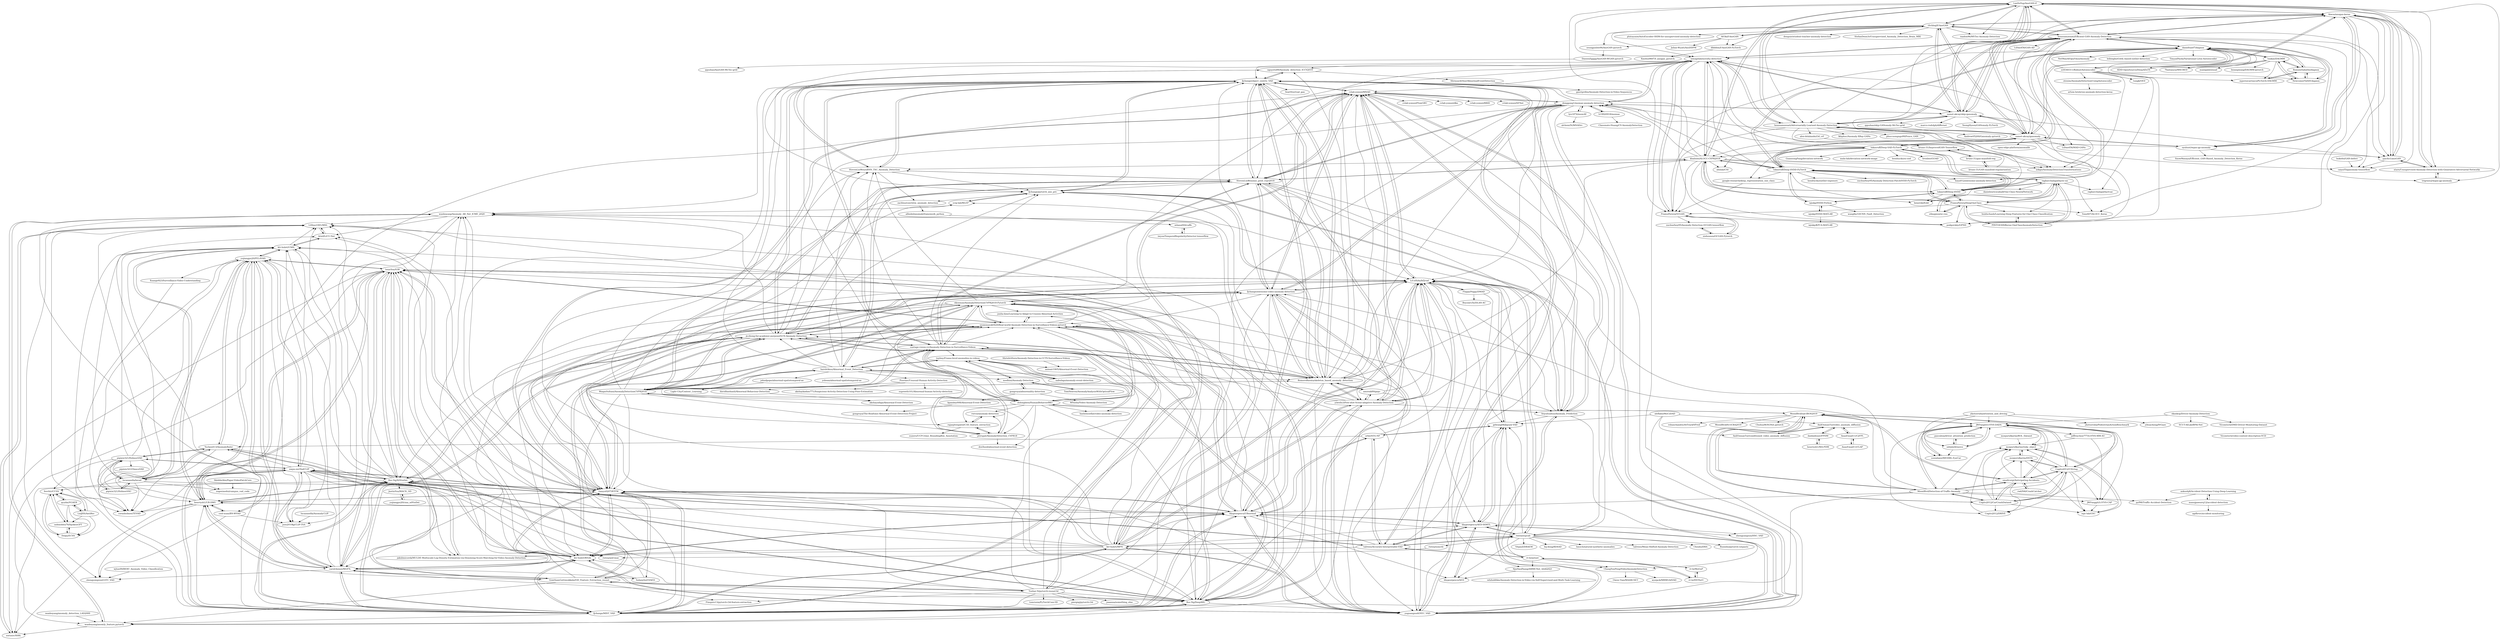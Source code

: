 digraph G {
"LeeDoYup/AnoGAN-tf" -> "tkwoo/anogan-keras"
"LeeDoYup/AnoGAN-tf" -> "tSchlegl/f-AnoGAN"
"LeeDoYup/AnoGAN-tf" -> "yjucho1/anoGAN"
"LeeDoYup/AnoGAN-tf" -> "houssamzenati/Efficient-GAN-Anomaly-Detection"
"LeeDoYup/AnoGAN-tf" -> "samet-akcay/skip-ganomaly"
"LeeDoYup/AnoGAN-tf" -> "samet-akcay/ganomaly"
"LeeDoYup/AnoGAN-tf" -> "houssamzenati/Adversarially-Learned-Anomaly-Detection"
"LeeDoYup/AnoGAN-tf" -> "xtarx/Unsupervised-Anomaly-Detection-with-Generative-Adversarial-Networks"
"LeeDoYup/AnoGAN-tf" -> "aimagelab/novelty-detection"
"LeeDoYup/AnoGAN-tf" -> "raadon96/MVTec-Anomaly-Detection" ["e"=1]
"LeeDoYup/AnoGAN-tf" -> "izikgo/AnomalyDetectionTransformations" ["e"=1]
"LeeDoYup/AnoGAN-tf" -> "PramuPerera/OCGAN"
"LeeDoYup/AnoGAN-tf" -> "khalooei/ALOCC-CVPR2018"
"LeeDoYup/AnoGAN-tf" -> "caiya55/ganomaly-tensorflow"
"LeeDoYup/AnoGAN-tf" -> "trigrass2/wgan-gp-anomaly"
"samet-akcay/ganomaly" -> "samet-akcay/skip-ganomaly"
"samet-akcay/ganomaly" -> "houssamzenati/Efficient-GAN-Anomaly-Detection"
"samet-akcay/ganomaly" -> "tSchlegl/f-AnoGAN"
"samet-akcay/ganomaly" -> "houssamzenati/Adversarially-Learned-Anomaly-Detection"
"samet-akcay/ganomaly" -> "LeeDoYup/AnoGAN-tf"
"samet-akcay/ganomaly" -> "lukasruff/Deep-SVDD-PyTorch"
"samet-akcay/ganomaly" -> "donggong1/memae-anomaly-detection"
"samet-akcay/ganomaly" -> "tkwoo/anogan-keras"
"samet-akcay/ganomaly" -> "oyxhust/wgan-gp-anomaly"
"samet-akcay/ganomaly" -> "khalooei/ALOCC-CVPR2018"
"samet-akcay/ganomaly" -> "lukasruff/Deep-SAD-PyTorch"
"samet-akcay/ganomaly" -> "LiDan456/MAD-GANs" ["e"=1]
"samet-akcay/ganomaly" -> "hoya012/awesome-anomaly-detection" ["e"=1]
"samet-akcay/ganomaly" -> "open-edge-platform/anomalib" ["e"=1]
"samet-akcay/ganomaly" -> "caiya55/ganomaly-tensorflow"
"lukasruff/Deep-SVDD-PyTorch" -> "lukasruff/Deep-SVDD"
"lukasruff/Deep-SVDD-PyTorch" -> "lukasruff/Deep-SAD-PyTorch"
"lukasruff/Deep-SVDD-PyTorch" -> "PramuPerera/DeepOneClass"
"lukasruff/Deep-SVDD-PyTorch" -> "liznerski/fcdd" ["e"=1]
"lukasruff/Deep-SVDD-PyTorch" -> "iqiukp/SVDD-Python"
"lukasruff/Deep-SVDD-PyTorch" -> "samet-akcay/ganomaly"
"lukasruff/Deep-SVDD-PyTorch" -> "danieltan07/dagmm"
"lukasruff/Deep-SVDD-PyTorch" -> "raghavchalapathy/oc-nn"
"lukasruff/Deep-SVDD-PyTorch" -> "khalooei/ALOCC-CVPR2018"
"lukasruff/Deep-SVDD-PyTorch" -> "donggong1/memae-anomaly-detection"
"lukasruff/Deep-SVDD-PyTorch" -> "hendrycks/outlier-exposure" ["e"=1]
"lukasruff/Deep-SVDD-PyTorch" -> "hoya012/awesome-anomaly-detection" ["e"=1]
"lukasruff/Deep-SVDD-PyTorch" -> "nuclearboy95/Anomaly-Detection-PatchSVDD-PyTorch" ["e"=1]
"lukasruff/Deep-SVDD-PyTorch" -> "aimagelab/novelty-detection"
"lukasruff/Deep-SVDD-PyTorch" -> "google-research/deep_representation_one_class"
"lukasruff/Deep-SAD-PyTorch" -> "lukasruff/Deep-SVDD-PyTorch"
"lukasruff/Deep-SAD-PyTorch" -> "lukasruff/Deep-SVDD"
"lukasruff/Deep-SAD-PyTorch" -> "GuansongPang/deviation-network" ["e"=1]
"lukasruff/Deep-SAD-PyTorch" -> "danieltan07/dagmm"
"lukasruff/Deep-SAD-PyTorch" -> "donggong1/memae-anomaly-detection"
"lukasruff/Deep-SAD-PyTorch" -> "aimagelab/novelty-detection"
"lukasruff/Deep-SAD-PyTorch" -> "mala-lab/deviation-network-image" ["e"=1]
"lukasruff/Deep-SAD-PyTorch" -> "samet-akcay/ganomaly"
"lukasruff/Deep-SAD-PyTorch" -> "liznerski/fcdd" ["e"=1]
"lukasruff/Deep-SAD-PyTorch" -> "izikgo/AnomalyDetectionTransformations" ["e"=1]
"lukasruff/Deep-SAD-PyTorch" -> "khalooei/ALOCC-CVPR2018"
"lukasruff/Deep-SAD-PyTorch" -> "hendrycks/ss-ood" ["e"=1]
"lukasruff/Deep-SAD-PyTorch" -> "google-research/deep_representation_one_class"
"lukasruff/Deep-SAD-PyTorch" -> "alinlab/CSI" ["e"=1]
"lukasruff/Deep-SAD-PyTorch" -> "lironber/GOAD" ["e"=1]
"donggong1/memae-anomaly-detection" -> "cvlab-yonsei/MNAD"
"donggong1/memae-anomaly-detection" -> "lyn1874/memAE"
"donggong1/memae-anomaly-detection" -> "StevenLiuWen/ano_pred_cvpr2018"
"donggong1/memae-anomaly-detection" -> "h19920918/memae"
"donggong1/memae-anomaly-detection" -> "fjchange/awesome-video-anomaly-detection"
"donggong1/memae-anomaly-detection" -> "fjchange/object_centric_VAD"
"donggong1/memae-anomaly-detection" -> "aimagelab/novelty-detection"
"donggong1/memae-anomaly-detection" -> "LiUzHiAn/hf2vad"
"donggong1/memae-anomaly-detection" -> "ristea/sspcab"
"donggong1/memae-anomaly-detection" -> "yuguangnudt/VEC_VAD"
"donggong1/memae-anomaly-detection" -> "RomeroBarata/skeleton_based_anomaly_detection"
"donggong1/memae-anomaly-detection" -> "jx-zhong-for-academic-purpose/GCN-Anomaly-Detection"
"donggong1/memae-anomaly-detection" -> "yiweilu3/Few-shot-Scene-adaptive-Anomaly-Detection"
"donggong1/memae-anomaly-detection" -> "samet-akcay/skip-ganomaly"
"donggong1/memae-anomaly-detection" -> "ktr-hubrt/MPN"
"houssamzenati/Efficient-GAN-Anomaly-Detection" -> "houssamzenati/Adversarially-Learned-Anomaly-Detection"
"houssamzenati/Efficient-GAN-Anomaly-Detection" -> "samet-akcay/ganomaly"
"houssamzenati/Efficient-GAN-Anomaly-Detection" -> "tSchlegl/f-AnoGAN"
"houssamzenati/Efficient-GAN-Anomaly-Detection" -> "LeeDoYup/AnoGAN-tf"
"houssamzenati/Efficient-GAN-Anomaly-Detection" -> "LiDan456/MAD-GANs" ["e"=1]
"houssamzenati/Efficient-GAN-Anomaly-Detection" -> "tkwoo/anogan-keras"
"houssamzenati/Efficient-GAN-Anomaly-Detection" -> "oyxhust/wgan-gp-anomaly"
"houssamzenati/Efficient-GAN-Anomaly-Detection" -> "aimagelab/novelty-detection"
"houssamzenati/Efficient-GAN-Anomaly-Detection" -> "LiDan456/GAN-AD" ["e"=1]
"houssamzenati/Efficient-GAN-Anomaly-Detection" -> "yjucho1/anoGAN"
"houssamzenati/Efficient-GAN-Anomaly-Detection" -> "samet-akcay/skip-ganomaly"
"houssamzenati/Efficient-GAN-Anomaly-Detection" -> "danieltan07/dagmm"
"houssamzenati/Efficient-GAN-Anomaly-Detection" -> "PramuPerera/OCGAN"
"houssamzenati/Efficient-GAN-Anomaly-Detection" -> "podgorskiy/GPND" ["e"=1]
"houssamzenati/Efficient-GAN-Anomaly-Detection" -> "izikgo/AnomalyDetectionTransformations" ["e"=1]
"Tushar-N/pytorch-resnet3d" -> "GowthamGottimukkala/I3D_Feature_Extraction_resnet"
"Tushar-N/pytorch-resnet3d" -> "tianyu0207/RTFM"
"Tushar-N/pytorch-resnet3d" -> "seominseok0429/Real-world-Anomaly-Detection-in-Surveillance-Videos-pytorch"
"Tushar-N/pytorch-resnet3d" -> "tomrunia/PyTorchConv3D" ["e"=1]
"Tushar-N/pytorch-resnet3d" -> "Roc-Ng/XDVioDet"
"Tushar-N/pytorch-resnet3d" -> "louisYen/S3R"
"Tushar-N/pytorch-resnet3d" -> "fjchange/MIST_VAD"
"Tushar-N/pytorch-resnet3d" -> "piergiaj/pytorch-i3d" ["e"=1]
"Tushar-N/pytorch-resnet3d" -> "Finspire13/pytorch-i3d-feature-extraction" ["e"=1]
"Tushar-N/pytorch-resnet3d" -> "jx-zhong-for-academic-purpose/GCN-Anomaly-Detection"
"Tushar-N/pytorch-resnet3d" -> "lilygeorgescu/UBnormal"
"Tushar-N/pytorch-resnet3d" -> "Roc-Ng/DeepMIL"
"Tushar-N/pytorch-resnet3d" -> "fjchange/awesome-video-anomaly-detection"
"Tushar-N/pytorch-resnet3d" -> "joaanna/something_else" ["e"=1]
"Tushar-N/pytorch-resnet3d" -> "ktr-hubrt/WSAL"
"WaqasSultani/AnomalyDetectionCVPR2018" -> "vantage-vision-vv/Anomaly-Detection-in-Surveillance-Videos"
"WaqasSultani/AnomalyDetectionCVPR2018" -> "ekosman/AnomalyDetectionCVPR2018-Pytorch"
"WaqasSultani/AnomalyDetectionCVPR2018" -> "StevenLiuWen/ano_pred_cvpr2018"
"WaqasSultani/AnomalyDetectionCVPR2018" -> "jx-zhong-for-academic-purpose/GCN-Anomaly-Detection"
"WaqasSultani/AnomalyDetectionCVPR2018" -> "fjchange/awesome-video-anomaly-detection"
"WaqasSultani/AnomalyDetectionCVPR2018" -> "seominseok0429/Real-world-Anomaly-Detection-in-Surveillance-Videos-pytorch"
"WaqasSultani/AnomalyDetectionCVPR2018" -> "fjchange/object_centric_VAD"
"WaqasSultani/AnomalyDetectionCVPR2018" -> "RomeroBarata/skeleton_based_anomaly_detection"
"WaqasSultani/AnomalyDetectionCVPR2018" -> "tianyu0207/RTFM"
"WaqasSultani/AnomalyDetectionCVPR2018" -> "harshtikuu/Abnormal_Event_Detection"
"WaqasSultani/AnomalyDetectionCVPR2018" -> "Roc-Ng/DeepMIL"
"WaqasSultani/AnomalyDetectionCVPR2018" -> "ptirupat/AnomalyDetection_CVPR18"
"WaqasSultani/AnomalyDetectionCVPR2018" -> "fjchange/MIST_VAD"
"WaqasSultani/AnomalyDetectionCVPR2018" -> "StevenLiuWen/sRNN_TSC_Anomaly_Detection"
"WaqasSultani/AnomalyDetectionCVPR2018" -> "dolongbien/HumanBehaviorBKU"
"dolongbien/HumanBehaviorBKU" -> "vantage-vision-vv/Anomaly-Detection-in-Surveillance-Videos"
"dolongbien/HumanBehaviorBKU" -> "ptirupat/AnomalyDetection_CVPR18"
"dolongbien/HumanBehaviorBKU" -> "ekosman/AnomalyDetectionCVPR2018-Pytorch"
"dolongbien/HumanBehaviorBKU" -> "seominseok0429/Real-world-Anomaly-Detection-in-Surveillance-Videos-pytorch"
"dolongbien/HumanBehaviorBKU" -> "rajanjitenpatel/C3D_feature_extraction"
"dolongbien/HumanBehaviorBKU" -> "Roc-Ng/DeepMIL"
"dolongbien/HumanBehaviorBKU" -> "hashemsellat/video-anomaly-detection"
"dolongbien/HumanBehaviorBKU" -> "MoonBlvd/tad-IROS2019"
"dolongbien/HumanBehaviorBKU" -> "WaqasSultani/AnomalyDetectionCVPR2018"
"dolongbien/HumanBehaviorBKU" -> "rutviz/anomaly-detection"
"dolongbien/HumanBehaviorBKU" -> "dexXxed/abnormal-event-detection"
"dolongbien/HumanBehaviorBKU" -> "fjchange/object_centric_VAD"
"dolongbien/HumanBehaviorBKU" -> "tnybny/Frame-level-anomalies-in-videos"
"dolongbien/HumanBehaviorBKU" -> "harshtikuu/Abnormal_Event_Detection"
"danieltan07/dagmm" -> "tnakae/DAGMM"
"danieltan07/dagmm" -> "RomainSabathe/dagmm"
"danieltan07/dagmm" -> "Newcomer520/tf-dagmm"
"danieltan07/dagmm" -> "mperezcarrasco/PyTorch-DAGMM"
"danieltan07/dagmm" -> "KDD-OpenSource/DeepADoTS" ["e"=1]
"danieltan07/dagmm" -> "lukasruff/Deep-SAD-PyTorch"
"danieltan07/dagmm" -> "lukasruff/Deep-SVDD-PyTorch"
"danieltan07/dagmm" -> "7fantasysz/MSCRED" ["e"=1]
"danieltan07/dagmm" -> "houssamzenati/Efficient-GAN-Anomaly-Detection"
"danieltan07/dagmm" -> "NetManAIOps/OmniAnomaly" ["e"=1]
"danieltan07/dagmm" -> "lukasruff/Deep-SVDD"
"danieltan07/dagmm" -> "zc8340311/RobustAutoencoder"
"danieltan07/dagmm" -> "aimagelab/novelty-detection"
"danieltan07/dagmm" -> "leibinghe/GAAL-based-outlier-detection"
"danieltan07/dagmm" -> "TimyadNyda/Variational-Lstm-Autoencoder" ["e"=1]
"StevenLiuWen/ano_pred_cvpr2018" -> "cvlab-yonsei/MNAD"
"StevenLiuWen/ano_pred_cvpr2018" -> "fjchange/object_centric_VAD"
"StevenLiuWen/ano_pred_cvpr2018" -> "fjchange/awesome-video-anomaly-detection"
"StevenLiuWen/ano_pred_cvpr2018" -> "WaqasSultani/AnomalyDetectionCVPR2018"
"StevenLiuWen/ano_pred_cvpr2018" -> "jx-zhong-for-academic-purpose/GCN-Anomaly-Detection"
"StevenLiuWen/ano_pred_cvpr2018" -> "vantage-vision-vv/Anomaly-Detection-in-Surveillance-Videos"
"StevenLiuWen/ano_pred_cvpr2018" -> "RomeroBarata/skeleton_based_anomaly_detection"
"StevenLiuWen/ano_pred_cvpr2018" -> "donggong1/memae-anomaly-detection"
"StevenLiuWen/ano_pred_cvpr2018" -> "StevenLiuWen/sRNN_TSC_Anomaly_Detection"
"StevenLiuWen/ano_pred_cvpr2018" -> "feiyuhuahuo/Anomaly_Prediction"
"StevenLiuWen/ano_pred_cvpr2018" -> "yuguangnudt/VEC_VAD"
"StevenLiuWen/ano_pred_cvpr2018" -> "fjchange/pytorch_ano_pre"
"StevenLiuWen/ano_pred_cvpr2018" -> "harshtikuu/Abnormal_Event_Detection"
"StevenLiuWen/ano_pred_cvpr2018" -> "LiUzHiAn/hf2vad"
"StevenLiuWen/ano_pred_cvpr2018" -> "khalooei/ALOCC-CVPR2018"
"tnybny/Frame-level-anomalies-in-videos" -> "aninair1905/Abnormal-Event-Detection"
"tnybny/Frame-level-anomalies-in-videos" -> "medhini/Anomaly-Detection"
"tnybny/Frame-level-anomalies-in-videos" -> "nabulago/anomaly-event-detection"
"tnybny/Frame-level-anomalies-in-videos" -> "hashemsellat/video-anomaly-detection"
"tnybny/Frame-level-anomalies-in-videos" -> "harshtikuu/Abnormal_Event_Detection"
"khalooei/ALOCC-CVPR2018" -> "aimagelab/novelty-detection"
"khalooei/ALOCC-CVPR2018" -> "podgorskiy/GPND" ["e"=1]
"khalooei/ALOCC-CVPR2018" -> "Tony607/ALOCC_Keras"
"khalooei/ALOCC-CVPR2018" -> "PramuPerera/DeepOneClass"
"khalooei/ALOCC-CVPR2018" -> "PramuPerera/OCGAN"
"khalooei/ALOCC-CVPR2018" -> "StevenLiuWen/ano_pred_cvpr2018"
"khalooei/ALOCC-CVPR2018" -> "lukasruff/Deep-SVDD"
"khalooei/ALOCC-CVPR2018" -> "fjchange/object_centric_VAD"
"khalooei/ALOCC-CVPR2018" -> "RomeroBarata/skeleton_based_anomaly_detection"
"khalooei/ALOCC-CVPR2018" -> "lukasruff/Deep-SVDD-PyTorch"
"khalooei/ALOCC-CVPR2018" -> "StevenLiuWen/sRNN_TSC_Anomaly_Detection"
"khalooei/ALOCC-CVPR2018" -> "donggong1/memae-anomaly-detection"
"khalooei/ALOCC-CVPR2018" -> "alinlab/CSI" ["e"=1]
"khalooei/ALOCC-CVPR2018" -> "izikgo/AnomalyDetectionTransformations" ["e"=1]
"khalooei/ALOCC-CVPR2018" -> "LeeDoYup/AnoGAN-tf"
"tnakae/DAGMM" -> "danieltan07/dagmm"
"tnakae/DAGMM" -> "Newcomer520/tf-dagmm"
"tnakae/DAGMM" -> "RomainSabathe/dagmm"
"tnakae/DAGMM" -> "mperezcarrasco/PyTorch-DAGMM"
"tnakae/DAGMM" -> "manigalati/usad" ["e"=1]
"tnakae/DAGMM" -> "7fantasysz/MSCRED" ["e"=1]
"tnakae/DAGMM" -> "lixiangwang/DAGMM-pytorch"
"tnakae/DAGMM" -> "KDD-OpenSource/DeepADoTS" ["e"=1]
"tSchlegl/f-AnoGAN" -> "A03ki/f-AnoGAN"
"tSchlegl/f-AnoGAN" -> "LeeDoYup/AnoGAN-tf"
"tSchlegl/f-AnoGAN" -> "houssamzenati/Efficient-GAN-Anomaly-Detection"
"tSchlegl/f-AnoGAN" -> "samet-akcay/skip-ganomaly"
"tSchlegl/f-AnoGAN" -> "tkwoo/anogan-keras"
"tSchlegl/f-AnoGAN" -> "samet-akcay/ganomaly"
"tSchlegl/f-AnoGAN" -> "yjucho1/anoGAN"
"tSchlegl/f-AnoGAN" -> "dbbbbm/f-AnoGAN-PyTorch"
"tSchlegl/f-AnoGAN" -> "houssamzenati/Adversarially-Learned-Anomaly-Detection"
"tSchlegl/f-AnoGAN" -> "aimagelab/novelty-detection"
"tSchlegl/f-AnoGAN" -> "seungjunlee96/AnoGAN-pytorch"
"tSchlegl/f-AnoGAN" -> "denguir/student-teacher-anomaly-detection" ["e"=1]
"tSchlegl/f-AnoGAN" -> "raadon96/MVTec-Anomaly-Detection" ["e"=1]
"tSchlegl/f-AnoGAN" -> "StefanDenn3r/Unsupervised_Anomaly_Detection_Brain_MRI" ["e"=1]
"tSchlegl/f-AnoGAN" -> "plutoyuxie/AutoEncoder-SSIM-for-unsupervised-anomaly-detection-" ["e"=1]
"PINTO0309/Keras-OneClassAnomalyDetection" -> "buiduchanh/Learning-Deep-Features-for-One-Class-Classification"
"PINTO0309/Keras-OneClassAnomalyDetection" -> "PramuPerera/DeepOneClass"
"PINTO0309/Keras-OneClassAnomalyDetection" -> "raghavchalapathy/oc-nn"
"aimagelab/novelty-detection" -> "PramuPerera/OCGAN"
"aimagelab/novelty-detection" -> "podgorskiy/GPND" ["e"=1]
"aimagelab/novelty-detection" -> "khalooei/ALOCC-CVPR2018"
"aimagelab/novelty-detection" -> "donggong1/memae-anomaly-detection"
"aimagelab/novelty-detection" -> "houssamzenati/Adversarially-Learned-Anomaly-Detection"
"aimagelab/novelty-detection" -> "samet-akcay/skip-ganomaly"
"aimagelab/novelty-detection" -> "fjchange/object_centric_VAD"
"aimagelab/novelty-detection" -> "nguyetn89/Anomaly_detection_ICCV2019"
"aimagelab/novelty-detection" -> "izikgo/AnomalyDetectionTransformations" ["e"=1]
"aimagelab/novelty-detection" -> "StevenLiuWen/ano_pred_cvpr2018"
"aimagelab/novelty-detection" -> "houssamzenati/Efficient-GAN-Anomaly-Detection"
"aimagelab/novelty-detection" -> "fjchange/pytorch_ano_pre"
"aimagelab/novelty-detection" -> "cvlab-yonsei/MNAD"
"aimagelab/novelty-detection" -> "yuguangnudt/VEC_VAD"
"aimagelab/novelty-detection" -> "RomeroBarata/skeleton_based_anomaly_detection"
"RomainSabathe/dagmm" -> "Newcomer520/tf-dagmm"
"RomainSabathe/dagmm" -> "danieltan07/dagmm"
"RomainSabathe/dagmm" -> "mperezcarrasco/PyTorch-DAGMM"
"RomainSabathe/dagmm" -> "tnakae/DAGMM"
"ankushj8/Accident-Detection-Using-Deep-Learning" -> "manojpawarsj12/accident-detection"
"ankushj8/Accident-Detection-Using-Deep-Learning" -> "pyf98/Traffic-Accident-Detection"
"otkupjnoz/oc-cnn" -> "raghavchalapathy/oc-nn"
"otkupjnoz/oc-cnn" -> "PramuPerera/DeepOneClass"
"yjucho1/anoGAN" -> "tkwoo/anogan-keras"
"yjucho1/anoGAN" -> "LeeDoYup/AnoGAN-tf"
"yjucho1/anoGAN" -> "caiya55/ganomaly-tensorflow"
"yjucho1/anoGAN" -> "xtarx/Unsupervised-Anomaly-Detection-with-Generative-Adversarial-Networks"
"soniabaee/MEDIRL-EyeCar" -> "JWFangit/LOTVS-DADA"
"gongruya/abnormality-detection" -> "medhini/Anomaly-Detection"
"gongruya/abnormality-detection" -> "kpandey008/Abnormal-Event-Detection"
"gongruya/abnormality-detection" -> "MYusha/Video-Anomaly-Detection"
"vantage-vision-vv/Anomaly-Detection-in-Surveillance-Videos" -> "WaqasSultani/AnomalyDetectionCVPR2018"
"vantage-vision-vv/Anomaly-Detection-in-Surveillance-Videos" -> "ptirupat/AnomalyDetection_CVPR18"
"vantage-vision-vv/Anomaly-Detection-in-Surveillance-Videos" -> "dolongbien/HumanBehaviorBKU"
"vantage-vision-vv/Anomaly-Detection-in-Surveillance-Videos" -> "fjchange/object_centric_VAD"
"vantage-vision-vv/Anomaly-Detection-in-Surveillance-Videos" -> "StevenLiuWen/ano_pred_cvpr2018"
"vantage-vision-vv/Anomaly-Detection-in-Surveillance-Videos" -> "jx-zhong-for-academic-purpose/GCN-Anomaly-Detection"
"vantage-vision-vv/Anomaly-Detection-in-Surveillance-Videos" -> "ekosman/AnomalyDetectionCVPR2018-Pytorch"
"vantage-vision-vv/Anomaly-Detection-in-Surveillance-Videos" -> "seominseok0429/Real-world-Anomaly-Detection-in-Surveillance-Videos-pytorch"
"vantage-vision-vv/Anomaly-Detection-in-Surveillance-Videos" -> "RomeroBarata/skeleton_based_anomaly_detection"
"vantage-vision-vv/Anomaly-Detection-in-Surveillance-Videos" -> "Roc-Ng/DeepMIL"
"vantage-vision-vv/Anomaly-Detection-in-Surveillance-Videos" -> "tnybny/Frame-level-anomalies-in-videos"
"vantage-vision-vv/Anomaly-Detection-in-Surveillance-Videos" -> "fjchange/pytorch_ano_pre"
"vantage-vision-vv/Anomaly-Detection-in-Surveillance-Videos" -> "harshtikuu/Abnormal_Event_Detection"
"vantage-vision-vv/Anomaly-Detection-in-Surveillance-Videos" -> "StevenLiuWen/sRNN_TSC_Anomaly_Detection"
"vantage-vision-vv/Anomaly-Detection-in-Surveillance-Videos" -> "yuguangnudt/VEC_VAD"
"bruno-31/GAN-manifold-regularization" -> "bruno-31/ImprovedGAN-Tensorflow"
"bruno-31/GAN-manifold-regularization" -> "bruno-31/gan-manifold-reg"
"otenim/AnomalyDetectionUsingAutoencoder" -> "artem-hryb/cnn-anomaly-detection-keras"
"MoonBlvd/tad-IROS2019" -> "MoonBlvd/Detection-of-Traffic-Anomaly"
"MoonBlvd/tad-IROS2019" -> "Cogito2012/UString"
"MoonBlvd/tad-IROS2019" -> "smallcorgi/Anticipating-Accidents"
"MoonBlvd/tad-IROS2019" -> "JWFangit/LOTVS-DADA"
"MoonBlvd/tad-IROS2019" -> "MoonBlvd/fvl-ICRA2019"
"MoonBlvd/tad-IROS2019" -> "Cogito2012/CarCrashDataset"
"MoonBlvd/tad-IROS2019" -> "ChuhuaW/SGNet.pytorch" ["e"=1]
"MoonBlvd/tad-IROS2019" -> "rohanchandra30/TrackNPred" ["e"=1]
"MoonBlvd/tad-IROS2019" -> "dolongbien/HumanBehaviorBKU"
"fjchange/pytorch_ano_pre" -> "fjchange/object_centric_VAD"
"fjchange/pytorch_ano_pre" -> "feiyuhuahuo/Anomaly_Prediction"
"fjchange/pytorch_ano_pre" -> "RomeroBarata/skeleton_based_anomaly_detection"
"fjchange/pytorch_ano_pre" -> "zachluo/convlstm_anomaly_detection"
"fjchange/pytorch_ano_pre" -> "svip-lab/MLEP"
"RomeroBarata/skeleton_based_anomaly_detection" -> "fjchange/object_centric_VAD"
"RomeroBarata/skeleton_based_anomaly_detection" -> "fjchange/pytorch_ano_pre"
"RomeroBarata/skeleton_based_anomaly_detection" -> "amirmk89/gepc"
"RomeroBarata/skeleton_based_anomaly_detection" -> "jx-zhong-for-academic-purpose/GCN-Anomaly-Detection"
"RomeroBarata/skeleton_based_anomaly_detection" -> "yiweilu3/Few-shot-Scene-adaptive-Anomaly-Detection"
"RomeroBarata/skeleton_based_anomaly_detection" -> "StevenLiuWen/ano_pred_cvpr2018"
"RomeroBarata/skeleton_based_anomaly_detection" -> "LiUzHiAn/hf2vad"
"RomeroBarata/skeleton_based_anomaly_detection" -> "lilygeorgescu/UBnormal"
"RomeroBarata/skeleton_based_anomaly_detection" -> "nguyetn89/Anomaly_detection_ICCV2019"
"RomeroBarata/skeleton_based_anomaly_detection" -> "yuguangnudt/VEC_VAD"
"RomeroBarata/skeleton_based_anomaly_detection" -> "cvlab-yonsei/MNAD"
"RomeroBarata/skeleton_based_anomaly_detection" -> "vantage-vision-vv/Anomaly-Detection-in-Surveillance-Videos"
"RomeroBarata/skeleton_based_anomaly_detection" -> "fjchange/awesome-video-anomaly-detection"
"RomeroBarata/skeleton_based_anomaly_detection" -> "WaqasSultani/AnomalyDetectionCVPR2018"
"RomeroBarata/skeleton_based_anomaly_detection" -> "seominseok0429/Real-world-Anomaly-Detection-in-Surveillance-Videos-pytorch"
"oyxhust/wgan-gp-anomaly" -> "houssamzenati/Efficient-GAN-Anomaly-Detection"
"oyxhust/wgan-gp-anomaly" -> "tkwoo/anogan-keras"
"oyxhust/wgan-gp-anomaly" -> "yjucho1/anoGAN"
"oyxhust/wgan-gp-anomaly" -> "samet-akcay/ganomaly"
"oyxhust/wgan-gp-anomaly" -> "SnowMasaya/Efficient_GAN-Based_Anomaly_Detection_Keras"
"oyxhust/wgan-gp-anomaly" -> "houssamzenati/Adversarially-Learned-Anomaly-Detection"
"samet-akcay/skip-ganomaly" -> "samet-akcay/ganomaly"
"samet-akcay/skip-ganomaly" -> "tSchlegl/f-AnoGAN"
"samet-akcay/skip-ganomaly" -> "LeeDoYup/AnoGAN-tf"
"samet-akcay/skip-ganomaly" -> "aimagelab/novelty-detection"
"samet-akcay/skip-ganomaly" -> "houssamzenati/Adversarially-Learned-Anomaly-Detection"
"samet-akcay/skip-ganomaly" -> "YeongHyeon/GANomaly-PyTorch"
"samet-akcay/skip-ganomaly" -> "donggong1/memae-anomaly-detection"
"samet-akcay/skip-ganomaly" -> "qqsuhao/skip-GANomaly-MvTec-grid"
"samet-akcay/skip-ganomaly" -> "houssamzenati/Efficient-GAN-Anomaly-Detection"
"samet-akcay/skip-ganomaly" -> "tkwoo/anogan-keras"
"samet-akcay/skip-ganomaly" -> "marco-rudolph/differnet" ["e"=1]
"samet-akcay/skip-ganomaly" -> "yjucho1/anoGAN"
"lukasruff/Deep-SVDD" -> "lukasruff/Deep-SVDD-PyTorch"
"lukasruff/Deep-SVDD" -> "PramuPerera/DeepOneClass"
"lukasruff/Deep-SVDD" -> "raghavchalapathy/oc-nn"
"lukasruff/Deep-SVDD" -> "lukasruff/Deep-SAD-PyTorch"
"lukasruff/Deep-SVDD" -> "khalooei/ALOCC-CVPR2018"
"lukasruff/Deep-SVDD" -> "danieltan07/dagmm"
"lukasruff/Deep-SVDD" -> "liznerski/fcdd" ["e"=1]
"lukasruff/Deep-SVDD" -> "iqiukp/SVDD-Python"
"lukasruff/Deep-SVDD" -> "houssamzenati/Adversarially-Learned-Anomaly-Detection"
"jx-zhong-for-academic-purpose/GCN-Anomaly-Detection" -> "fjchange/MIST_VAD"
"jx-zhong-for-academic-purpose/GCN-Anomaly-Detection" -> "RomeroBarata/skeleton_based_anomaly_detection"
"jx-zhong-for-academic-purpose/GCN-Anomaly-Detection" -> "Roc-Ng/XDVioDet"
"jx-zhong-for-academic-purpose/GCN-Anomaly-Detection" -> "fjchange/object_centric_VAD"
"jx-zhong-for-academic-purpose/GCN-Anomaly-Detection" -> "WaqasSultani/AnomalyDetectionCVPR2018"
"jx-zhong-for-academic-purpose/GCN-Anomaly-Detection" -> "StevenLiuWen/ano_pred_cvpr2018"
"jx-zhong-for-academic-purpose/GCN-Anomaly-Detection" -> "wanboyang/Anomaly_AR_Net_ICME_2020"
"jx-zhong-for-academic-purpose/GCN-Anomaly-Detection" -> "Roc-Ng/DeepMIL"
"jx-zhong-for-academic-purpose/GCN-Anomaly-Detection" -> "tianyu0207/RTFM"
"jx-zhong-for-academic-purpose/GCN-Anomaly-Detection" -> "ekosman/AnomalyDetectionCVPR2018-Pytorch"
"jx-zhong-for-academic-purpose/GCN-Anomaly-Detection" -> "vantage-vision-vv/Anomaly-Detection-in-Surveillance-Videos"
"jx-zhong-for-academic-purpose/GCN-Anomaly-Detection" -> "seominseok0429/Real-world-Anomaly-Detection-in-Surveillance-Videos-pytorch"
"jx-zhong-for-academic-purpose/GCN-Anomaly-Detection" -> "fjchange/awesome-video-anomaly-detection"
"jx-zhong-for-academic-purpose/GCN-Anomaly-Detection" -> "ktr-hubrt/WSAL"
"jx-zhong-for-academic-purpose/GCN-Anomaly-Detection" -> "StevenLiuWen/sRNN_TSC_Anomaly_Detection"
"alex-delalande/i3d_crf" -> "bruno-31/ImprovedGAN-Tensorflow"
"raghavchalapathy/oc-nn" -> "PramuPerera/DeepOneClass"
"raghavchalapathy/oc-nn" -> "otkupjnoz/oc-cnn"
"raghavchalapathy/oc-nn" -> "lukasruff/Deep-SVDD"
"raghavchalapathy/oc-nn" -> "danielenricocahall/One-Class-NeuralNetwork"
"raghavchalapathy/oc-nn" -> "raghavchalapathy/rcae"
"raghavchalapathy/oc-nn" -> "lukasruff/Deep-SVDD-PyTorch"
"raghavchalapathy/oc-nn" -> "PINTO0309/Keras-OneClassAnomalyDetection"
"raghavchalapathy/oc-nn" -> "buiduchanh/Learning-Deep-Features-for-One-Class-Classification"
"houssamzenati/Adversarially-Learned-Anomaly-Detection" -> "houssamzenati/Efficient-GAN-Anomaly-Detection"
"houssamzenati/Adversarially-Learned-Anomaly-Detection" -> "PramuPerera/OCGAN"
"houssamzenati/Adversarially-Learned-Anomaly-Detection" -> "aimagelab/novelty-detection"
"houssamzenati/Adversarially-Learned-Anomaly-Detection" -> "samet-akcay/skip-ganomaly"
"houssamzenati/Adversarially-Learned-Anomaly-Detection" -> "samet-akcay/ganomaly"
"houssamzenati/Adversarially-Learned-Anomaly-Detection" -> "bruno-31/ImprovedGAN-Tensorflow"
"houssamzenati/Adversarially-Learned-Anomaly-Detection" -> "lkhphuc/Anomaly-XRay-GANs"
"houssamzenati/Adversarially-Learned-Anomaly-Detection" -> "podgorskiy/GPND" ["e"=1]
"houssamzenati/Adversarially-Learned-Anomaly-Detection" -> "alex-delalande/i3d_crf"
"houssamzenati/Adversarially-Learned-Anomaly-Detection" -> "LeeDoYup/AnoGAN-tf"
"houssamzenati/Adversarially-Learned-Anomaly-Detection" -> "phuccuongngo99/Fence_GAN"
"iqiukp/SVDD-MATLAB" -> "iqiukp/SVDD-Python"
"iqiukp/SVDD-MATLAB" -> "iqiukp/KPCA-MATLAB" ["e"=1]
"PramuPerera/DeepOneClass" -> "raghavchalapathy/oc-nn"
"PramuPerera/DeepOneClass" -> "lukasruff/Deep-SVDD"
"PramuPerera/DeepOneClass" -> "khalooei/ALOCC-CVPR2018"
"PramuPerera/DeepOneClass" -> "otkupjnoz/oc-cnn"
"PramuPerera/DeepOneClass" -> "buiduchanh/Learning-Deep-Features-for-One-Class-Classification"
"PramuPerera/DeepOneClass" -> "lukasruff/Deep-SVDD-PyTorch"
"PramuPerera/DeepOneClass" -> "PINTO0309/Keras-OneClassAnomalyDetection"
"PramuPerera/DeepOneClass" -> "podgorskiy/GPND" ["e"=1]
"PramuPerera/DeepOneClass" -> "aimagelab/novelty-detection"
"PramuPerera/DeepOneClass" -> "PramuPerera/OCGAN"
"PramuPerera/DeepOneClass" -> "Tony607/ALOCC_Keras"
"harshtikuu/Abnormal_Event_Detection" -> "fjchange/object_centric_VAD"
"harshtikuu/Abnormal_Event_Detection" -> "nabulago/anomaly-event-detection"
"harshtikuu/Abnormal_Event_Detection" -> "tnybny/Frame-level-anomalies-in-videos"
"harshtikuu/Abnormal_Event_Detection" -> "StevenLiuWen/ano_pred_cvpr2018"
"harshtikuu/Abnormal_Event_Detection" -> "medhini/Anomaly-Detection"
"harshtikuu/Abnormal_Event_Detection" -> "StevenLiuWen/sRNN_TSC_Anomaly_Detection"
"harshtikuu/Abnormal_Event_Detection" -> "yshean/abnormal-spatiotemporal-ae"
"harshtikuu/Abnormal_Event_Detection" -> "vantage-vision-vv/Anomaly-Detection-in-Surveillance-Videos"
"harshtikuu/Abnormal_Event_Detection" -> "WaqasSultani/AnomalyDetectionCVPR2018"
"harshtikuu/Abnormal_Event_Detection" -> "akshayadiga/Abnormal-Event-Detection"
"harshtikuu/Abnormal_Event_Detection" -> "jx-zhong-for-academic-purpose/GCN-Anomaly-Detection"
"harshtikuu/Abnormal_Event_Detection" -> "fjchange/pytorch_ano_pre"
"harshtikuu/Abnormal_Event_Detection" -> "johndpope/abnormal-spatiotemporal-ae"
"harshtikuu/Abnormal_Event_Detection" -> "Poornav/Unusual-Human-Activity-Detection"
"harshtikuu/Abnormal_Event_Detection" -> "RomeroBarata/skeleton_based_anomaly_detection"
"rajanjitenpatel/C3D_feature_extraction" -> "rutviz/anomaly-detection"
"rajanjitenpatel/C3D_feature_extraction" -> "ptirupat/AnomalyDetection_CVPR18"
"rajanjitenpatel/C3D_feature_extraction" -> "xuzero/UCFCrime_BoundingBox_Annotation"
"pascalxia/driver_attention_prediction" -> "ndrplz/dreyeve"
"pascalxia/driver_attention_prediction" -> "JWFangit/LOTVS-DADA"
"tkwoo/anogan-keras" -> "yjucho1/anoGAN"
"tkwoo/anogan-keras" -> "LeeDoYup/AnoGAN-tf"
"tkwoo/anogan-keras" -> "xtarx/Unsupervised-Anomaly-Detection-with-Generative-Adversarial-Networks"
"tkwoo/anogan-keras" -> "houssamzenati/Efficient-GAN-Anomaly-Detection"
"tkwoo/anogan-keras" -> "tSchlegl/f-AnoGAN"
"tkwoo/anogan-keras" -> "oyxhust/wgan-gp-anomaly"
"tkwoo/anogan-keras" -> "caiya55/ganomaly-tensorflow"
"tkwoo/anogan-keras" -> "Tony607/ALOCC_Keras"
"tkwoo/anogan-keras" -> "samet-akcay/ganomaly"
"tkwoo/anogan-keras" -> "samet-akcay/skip-ganomaly"
"tkwoo/anogan-keras" -> "houssamzenati/Adversarially-Learned-Anomaly-Detection"
"tkwoo/anogan-keras" -> "trigrass2/wgan-gp-anomaly"
"buiduchanh/Learning-Deep-Features-for-One-Class-Classification" -> "PINTO0309/Keras-OneClassAnomalyDetection"
"ptirupat/AnomalyDetection_CVPR18" -> "rajanjitenpatel/C3D_feature_extraction"
"ptirupat/AnomalyDetection_CVPR18" -> "dexXxed/abnormal-event-detection"
"ptirupat/AnomalyDetection_CVPR18" -> "rutviz/anomaly-detection"
"ptirupat/AnomalyDetection_CVPR18" -> "vantage-vision-vv/Anomaly-Detection-in-Surveillance-Videos"
"ptirupat/AnomalyDetection_CVPR18" -> "ekosman/AnomalyDetectionCVPR2018-Pytorch"
"davidhaohanli/Abnormal-Behaviour-Detection" -> "akshayadiga/Abnormal-Event-Detection"
"johndpope/abnormal-spatiotemporal-ae" -> "Light-City/Contest_Learning"
"bruno-31/ImprovedGAN-Tensorflow" -> "bruno-31/gan-manifold-reg"
"trigrass2/wgan-gp-anomaly" -> "xtarx/Unsupervised-Anomaly-Detection-with-Generative-Adversarial-Networks"
"bruno-31/gan-manifold-reg" -> "bruno-31/ImprovedGAN-Tensorflow"
"bruno-31/gan-manifold-reg" -> "bruno-31/GAN-manifold-regularization"
"PramuPerera/OCGAN" -> "xiehousen/OCGAN-Pytorch"
"PramuPerera/OCGAN" -> "aimagelab/novelty-detection"
"PramuPerera/OCGAN" -> "nuclearboy95/Anomaly-Detection-OCGAN-tensorflow"
"PramuPerera/OCGAN" -> "podgorskiy/GPND" ["e"=1]
"nabulago/anomaly-event-detection" -> "tnybny/Frame-level-anomalies-in-videos"
"Newcomer520/tf-dagmm" -> "RomainSabathe/dagmm"
"Newcomer520/tf-dagmm" -> "tnakae/DAGMM"
"Newcomer520/tf-dagmm" -> "danieltan07/dagmm"
"rutviz/anomaly-detection" -> "rajanjitenpatel/C3D_feature_extraction"
"A03ki/f-AnoGAN" -> "tSchlegl/f-AnoGAN"
"A03ki/f-AnoGAN" -> "seungjunlee96/AnoGAN-pytorch"
"A03ki/f-AnoGAN" -> "dbbbbm/f-AnoGAN-PyTorch"
"A03ki/f-AnoGAN" -> "Julian-Wyatt/AnoDDPM" ["e"=1]
"okankop/Driver-Anomaly-Detection" -> "SCUT-AILab/BPAI-Net"
"okankop/Driver-Anomaly-Detection" -> "JWFangit/LOTVS-DADA"
"okankop/Driver-Anomaly-Detection" -> "Vicomtech/DMD-Driver-Monitoring-Dataset"
"cvlab-yonsei/MNAD" -> "LiUzHiAn/hf2vad"
"cvlab-yonsei/MNAD" -> "donggong1/memae-anomaly-detection"
"cvlab-yonsei/MNAD" -> "fjchange/awesome-video-anomaly-detection"
"cvlab-yonsei/MNAD" -> "StevenLiuWen/ano_pred_cvpr2018"
"cvlab-yonsei/MNAD" -> "yuguangnudt/VEC_VAD"
"cvlab-yonsei/MNAD" -> "ktr-hubrt/MPN"
"cvlab-yonsei/MNAD" -> "cvlab-yonsei/FlowGRU" ["e"=1]
"cvlab-yonsei/MNAD" -> "tianyu0207/RTFM"
"cvlab-yonsei/MNAD" -> "fjchange/MIST_VAD"
"cvlab-yonsei/MNAD" -> "yiweilu3/Few-shot-Scene-adaptive-Anomaly-Detection"
"cvlab-yonsei/MNAD" -> "cvlab-yonsei/dkn" ["e"=1]
"cvlab-yonsei/MNAD" -> "feiyuhuahuo/Anomaly_Prediction"
"cvlab-yonsei/MNAD" -> "cvlab-yonsei/RRID" ["e"=1]
"cvlab-yonsei/MNAD" -> "fjchange/object_centric_VAD"
"cvlab-yonsei/MNAD" -> "cvlab-yonsei/SFNet" ["e"=1]
"lyn1874/memAE" -> "donggong1/memae-anomaly-detection"
"lyn1874/memAE" -> "alchemi5t/MNADrc"
"ekosman/AnomalyDetectionCVPR2018-Pytorch" -> "seominseok0429/Real-world-Anomaly-Detection-in-Surveillance-Videos-pytorch"
"ekosman/AnomalyDetectionCVPR2018-Pytorch" -> "WaqasSultani/AnomalyDetectionCVPR2018"
"ekosman/AnomalyDetectionCVPR2018-Pytorch" -> "ptirupat/AnomalyDetection_CVPR18"
"ekosman/AnomalyDetectionCVPR2018-Pytorch" -> "Roc-Ng/DeepMIL"
"ekosman/AnomalyDetectionCVPR2018-Pytorch" -> "fjchange/MIST_VAD"
"ekosman/AnomalyDetectionCVPR2018-Pytorch" -> "tianyu0207/RTFM"
"ekosman/AnomalyDetectionCVPR2018-Pytorch" -> "dolongbien/HumanBehaviorBKU"
"ekosman/AnomalyDetectionCVPR2018-Pytorch" -> "junha-kim/Learning-to-Adapt-to-Unseen-Abnormal-Activities"
"ekosman/AnomalyDetectionCVPR2018-Pytorch" -> "jx-zhong-for-academic-purpose/GCN-Anomaly-Detection"
"ekosman/AnomalyDetectionCVPR2018-Pytorch" -> "vantage-vision-vv/Anomaly-Detection-in-Surveillance-Videos"
"ekosman/AnomalyDetectionCVPR2018-Pytorch" -> "fjchange/awesome-video-anomaly-detection"
"ekosman/AnomalyDetectionCVPR2018-Pytorch" -> "StevenLiuWen/sRNN_TSC_Anomaly_Detection"
"ekosman/AnomalyDetectionCVPR2018-Pytorch" -> "feiyuhuahuo/Anomaly_Prediction"
"ekosman/AnomalyDetectionCVPR2018-Pytorch" -> "cvlab-yonsei/MNAD"
"ekosman/AnomalyDetectionCVPR2018-Pytorch" -> "rajanjitenpatel/C3D_feature_extraction"
"iqiukp/SVDD-Python" -> "iqiukp/SVDD-MATLAB"
"iqiukp/SVDD-Python" -> "lukasruff/Deep-SVDD-PyTorch"
"iqiukp/SVDD-Python" -> "lukasruff/Deep-SVDD"
"iqiukp/SVDD-Python" -> "wangfin/1DCNN_Fault_Detection" ["e"=1]
"fjchange/awesome-video-anomaly-detection" -> "cvlab-yonsei/MNAD"
"fjchange/awesome-video-anomaly-detection" -> "tianyu0207/RTFM"
"fjchange/awesome-video-anomaly-detection" -> "StevenLiuWen/ano_pred_cvpr2018"
"fjchange/awesome-video-anomaly-detection" -> "LiUzHiAn/hf2vad"
"fjchange/awesome-video-anomaly-detection" -> "WaqasSultani/AnomalyDetectionCVPR2018"
"fjchange/awesome-video-anomaly-detection" -> "yuguangnudt/VEC_VAD"
"fjchange/awesome-video-anomaly-detection" -> "fjchange/MIST_VAD"
"fjchange/awesome-video-anomaly-detection" -> "fjchange/object_centric_VAD"
"fjchange/awesome-video-anomaly-detection" -> "jx-zhong-for-academic-purpose/GCN-Anomaly-Detection"
"fjchange/awesome-video-anomaly-detection" -> "donggong1/memae-anomaly-detection"
"fjchange/awesome-video-anomaly-detection" -> "RomeroBarata/skeleton_based_anomaly_detection"
"fjchange/awesome-video-anomaly-detection" -> "Roc-Ng/DeepMIL"
"fjchange/awesome-video-anomaly-detection" -> "ekosman/AnomalyDetectionCVPR2018-Pytorch"
"fjchange/awesome-video-anomaly-detection" -> "seominseok0429/Real-world-Anomaly-Detection-in-Surveillance-Videos-pytorch"
"fjchange/awesome-video-anomaly-detection" -> "yiweilu3/Few-shot-Scene-adaptive-Anomaly-Detection"
"Cogito2012/UString" -> "Cogito2012/CarCrashDataset"
"Cogito2012/UString" -> "monjurulkarim/DSTA"
"Cogito2012/UString" -> "smallcorgi/Anticipating-Accidents"
"Cogito2012/UString" -> "Cogito2012/DRIVE"
"Cogito2012/UString" -> "JWFangit/LOTVS-DADA"
"Cogito2012/UString" -> "monjurulkarim/risky_object"
"Cogito2012/UString" -> "ispc-lab/GSC"
"Cogito2012/UString" -> "MoonBlvd/tad-IROS2019"
"Cogito2012/UString" -> "JWFanggit/LOTVS-CAP"
"Cogito2012/CarCrashDataset" -> "Cogito2012/UString"
"Cogito2012/CarCrashDataset" -> "MoonBlvd/Detection-of-Traffic-Anomaly"
"Cogito2012/CarCrashDataset" -> "smallcorgi/Anticipating-Accidents"
"Cogito2012/CarCrashDataset" -> "monjurulkarim/risky_object"
"Cogito2012/CarCrashDataset" -> "Cogito2012/DRIVE"
"Cogito2012/CarCrashDataset" -> "JWFangit/LOTVS-DADA"
"Cogito2012/CarCrashDataset" -> "monjurulkarim/DSTA"
"Cogito2012/CarCrashDataset" -> "ispc-lab/GSC"
"Cogito2012/CarCrashDataset" -> "MoonBlvd/tad-IROS2019"
"Roc-Ng/DeepMIL" -> "Roc-Ng/XDVioDet"
"Roc-Ng/DeepMIL" -> "fjchange/MIST_VAD"
"Roc-Ng/DeepMIL" -> "seominseok0429/Real-world-Anomaly-Detection-in-Surveillance-Videos-pytorch"
"Roc-Ng/DeepMIL" -> "jx-zhong-for-academic-purpose/GCN-Anomaly-Detection"
"Roc-Ng/DeepMIL" -> "nwpu-zxr/VadCLIP"
"Roc-Ng/DeepMIL" -> "ekosman/AnomalyDetectionCVPR2018-Pytorch"
"Roc-Ng/DeepMIL" -> "tianyu0207/RTFM"
"Roc-Ng/DeepMIL" -> "yuguangnudt/VEC_VAD"
"Roc-Ng/DeepMIL" -> "carolchenyx/MGFN."
"Roc-Ng/DeepMIL" -> "LiShuo1001/MSL"
"Roc-Ng/DeepMIL" -> "wanboyang/anomly_feature.pytorch"
"Roc-Ng/DeepMIL" -> "junha-kim/Learning-to-Adapt-to-Unseen-Abnormal-Activities"
"Roc-Ng/DeepMIL" -> "GowthamGottimukkala/I3D_Feature_Extraction_resnet"
"Roc-Ng/DeepMIL" -> "fjchange/awesome-video-anomaly-detection"
"Roc-Ng/DeepMIL" -> "vantage-vision-vv/Anomaly-Detection-in-Surveillance-Videos"
"JWFangit/LOTVS-DADA" -> "Cogito2012/UString"
"JWFangit/LOTVS-DADA" -> "smallcorgi/Anticipating-Accidents"
"JWFangit/LOTVS-DADA" -> "soniabaee/MEDIRL-EyeCar"
"JWFangit/LOTVS-DADA" -> "pascalxia/driver_attention_prediction"
"JWFangit/LOTVS-DADA" -> "Cogito2012/DRIVE"
"JWFangit/LOTVS-DADA" -> "MoonBlvd/Detection-of-Traffic-Anomaly"
"JWFangit/LOTVS-DADA" -> "JWFanggit/LOTVS-CAP"
"JWFangit/LOTVS-DADA" -> "monjurulkarim/risky_object"
"JWFangit/LOTVS-DADA" -> "MoonBlvd/tad-IROS2019"
"JWFangit/LOTVS-DADA" -> "ndrplz/dreyeve"
"JWFangit/LOTVS-DADA" -> "jeffreychou777/LOTVS-MM-AU"
"MoonBlvd/Detection-of-Traffic-Anomaly" -> "MoonBlvd/tad-IROS2019"
"MoonBlvd/Detection-of-Traffic-Anomaly" -> "smallcorgi/Anticipating-Accidents"
"MoonBlvd/Detection-of-Traffic-Anomaly" -> "Cogito2012/CarCrashDataset"
"MoonBlvd/Detection-of-Traffic-Anomaly" -> "JWFangit/LOTVS-DADA"
"MoonBlvd/Detection-of-Traffic-Anomaly" -> "Cogito2012/UString"
"MoonBlvd/Detection-of-Traffic-Anomaly" -> "fjchange/awesome-video-anomaly-detection"
"MoonBlvd/Detection-of-Traffic-Anomaly" -> "JWFanggit/LOTVS-CAP"
"MoonBlvd/Detection-of-Traffic-Anomaly" -> "fjchange/MIST_VAD"
"MoonBlvd/Detection-of-Traffic-Anomaly" -> "monjurulkarim/risky_object"
"MoonBlvd/Detection-of-Traffic-Anomaly" -> "pyf98/Traffic-Accident-Detection"
"MoonBlvd/Detection-of-Traffic-Anomaly" -> "StevenLiuWen/ano_pred_cvpr2018"
"MoonBlvd/Detection-of-Traffic-Anomaly" -> "lilygeorgescu/UBnormal"
"hashemsellat/video-anomaly-detection" -> "tnybny/Frame-level-anomalies-in-videos"
"nguyetn89/Anomaly_detection_ICCV2019" -> "fjchange/object_centric_VAD"
"nguyetn89/Anomaly_detection_ICCV2019" -> "StevenLiuWen/sRNN_TSC_Anomaly_Detection"
"nguyetn89/Anomaly_detection_ICCV2019" -> "ShreyasArthur/AbnormalEventDetection"
"mperezcarrasco/PyTorch-DAGMM" -> "RomainSabathe/dagmm"
"nuclearboy95/Anomaly-Detection-OCGAN-tensorflow" -> "xiehousen/OCGAN-Pytorch"
"Vicomtech/DMD-Driver-Monitoring-Dataset" -> "Vicomtech/video-content-description-VCD"
"feiyuhuahuo/Anomaly_Prediction" -> "fjchange/pytorch_ano_pre"
"feiyuhuahuo/Anomaly_Prediction" -> "yuguangnudt/VEC_VAD"
"feiyuhuahuo/Anomaly_Prediction" -> "fjchange/object_centric_VAD"
"feiyuhuahuo/Anomaly_Prediction" -> "gdwang08/Jigsaw-VAD"
"feiyuhuahuo/Anomaly_Prediction" -> "cvlab-yonsei/MNAD"
"feiyuhuahuo/Anomaly_Prediction" -> "LiUzHiAn/hf2vad"
"feiyuhuahuo/Anomaly_Prediction" -> "ChangYunPeng/VideoAnomalyDetection"
"lilygeorgescu/AED" -> "lilygeorgescu/AED-SSMTL"
"fjchange/object_centric_VAD" -> "fjchange/pytorch_ano_pre"
"fjchange/object_centric_VAD" -> "RomeroBarata/skeleton_based_anomaly_detection"
"fjchange/object_centric_VAD" -> "yuguangnudt/VEC_VAD"
"fjchange/object_centric_VAD" -> "nguyetn89/Anomaly_detection_ICCV2019"
"fjchange/object_centric_VAD" -> "StevenLiuWen/ano_pred_cvpr2018"
"fjchange/object_centric_VAD" -> "yiweilu3/Few-shot-Scene-adaptive-Anomaly-Detection"
"fjchange/object_centric_VAD" -> "feiyuhuahuo/Anomaly_Prediction"
"fjchange/object_centric_VAD" -> "jx-zhong-for-academic-purpose/GCN-Anomaly-Detection"
"fjchange/object_centric_VAD" -> "wanboyang/Anomaly_AR_Net_ICME_2020"
"fjchange/object_centric_VAD" -> "SeaOtter/vad_gan"
"fjchange/object_centric_VAD" -> "lilygeorgescu/AED-SSMTL"
"fjchange/object_centric_VAD" -> "lilygeorgescu/UBnormal"
"fjchange/object_centric_VAD" -> "vantage-vision-vv/Anomaly-Detection-in-Surveillance-Videos"
"fjchange/object_centric_VAD" -> "StevenLiuWen/sRNN_TSC_Anomaly_Detection"
"fjchange/object_centric_VAD" -> "cvlab-yonsei/MNAD"
"amirmk89/gepc" -> "RomeroBarata/skeleton_based_anomaly_detection"
"amirmk89/gepc" -> "yiweilu3/Few-shot-Scene-adaptive-Anomaly-Detection"
"amirmk89/gepc" -> "yuguangnudt/VEC_VAD"
"amirmk89/gepc" -> "LiUzHiAn/hf2vad"
"manojpawarsj12/accident-detection" -> "agdhruv/accident-monitoring"
"manojpawarsj12/accident-detection" -> "ankushj8/Accident-Detection-Using-Deep-Learning"
"seungjunlee96/AnoGAN-pytorch" -> "DannisZgggg/AnoGAN-WGAN-pytorch"
"ShreyasArthur/AbnormalEventDetection" -> "gauriprdhn/Anomaly-Detection-in-Video-Sequences"
"DannisZgggg/AnoGAN-WGAN-pytorch" -> "qqsuhao/AnoGAN-MvTec-grid-"
"wanboyang/Anomaly_AR_Net_ICME_2020" -> "wanboyang/anomly_feature.pytorch"
"wanboyang/Anomaly_AR_Net_ICME_2020" -> "LiShuo1001/MSL"
"wanboyang/Anomaly_AR_Net_ICME_2020" -> "ArielZc/CU-Net"
"wanboyang/Anomaly_AR_Net_ICME_2020" -> "joos2010kj/CLIP-TSA"
"svip-lab/MLEP" -> "wanboyang/Anomaly_AR_Net_ICME_2020"
"svip-lab/MLEP" -> "fjchange/pytorch_ano_pre"
"dbbbbm/f-AnoGAN-PyTorch" -> "Xiaohui9607/f_anogan_pytorch"
"xiehousen/OCGAN-Pytorch" -> "PramuPerera/OCGAN"
"xiehousen/OCGAN-Pytorch" -> "nuclearboy95/Anomaly-Detection-OCGAN-tensorflow"
"yuguangnudt/VEC_VAD" -> "LiUzHiAn/hf2vad"
"yuguangnudt/VEC_VAD" -> "yiweilu3/Few-shot-Scene-adaptive-Anomaly-Detection"
"yuguangnudt/VEC_VAD" -> "fjchange/object_centric_VAD"
"yuguangnudt/VEC_VAD" -> "lilygeorgescu/AED-SSMTL"
"yuguangnudt/VEC_VAD" -> "ktr-hubrt/MPN"
"yuguangnudt/VEC_VAD" -> "cvlab-yonsei/MNAD"
"yuguangnudt/VEC_VAD" -> "wanboyang/Anomaly_AR_Net_ICME_2020"
"yuguangnudt/VEC_VAD" -> "ktr-hubrt/WSAL"
"yuguangnudt/VEC_VAD" -> "feiyuhuahuo/Anomaly_Prediction"
"yuguangnudt/VEC_VAD" -> "lilygeorgescu/UBnormal"
"yiweilu3/Few-shot-Scene-adaptive-Anomaly-Detection" -> "yuguangnudt/VEC_VAD"
"yiweilu3/Few-shot-Scene-adaptive-Anomaly-Detection" -> "ktr-hubrt/MPN"
"yiweilu3/Few-shot-Scene-adaptive-Anomaly-Detection" -> "fjchange/object_centric_VAD"
"yiweilu3/Few-shot-Scene-adaptive-Anomaly-Detection" -> "amirmk89/gepc"
"yiweilu3/Few-shot-Scene-adaptive-Anomaly-Detection" -> "wanboyang/Anomaly_AR_Net_ICME_2020"
"yiweilu3/Few-shot-Scene-adaptive-Anomaly-Detection" -> "cvlab-yonsei/MNAD"
"yiweilu3/Few-shot-Scene-adaptive-Anomaly-Detection" -> "RomeroBarata/skeleton_based_anomaly_detection"
"yiweilu3/Few-shot-Scene-adaptive-Anomaly-Detection" -> "LiUzHiAn/hf2vad"
"yiweilu3/Few-shot-Scene-adaptive-Anomaly-Detection" -> "fjchange/MIST_VAD"
"yiweilu3/Few-shot-Scene-adaptive-Anomaly-Detection" -> "fjchange/pytorch_ano_pre"
"yiweilu3/Few-shot-Scene-adaptive-Anomaly-Detection" -> "feiyuhuahuo/Anomaly_Prediction"
"yiweilu3/Few-shot-Scene-adaptive-Anomaly-Detection" -> "svip-lab/MLEP"
"h19920918/memae" -> "Classmate-Huang/CV-AnomalyDetection"
"h19920918/memae" -> "donggong1/memae-anomaly-detection"
"hukefei/GAN-defect" -> "caiya55/ganomaly-tensorflow"
"ShrishtiHore/Anomaly-Detection-in-CCTV-Surveillance-Videos" -> "aninair1905/Abnormal-Event-Detection"
"ktr-hubrt/WSAL" -> "fjchange/MIST_VAD"
"ktr-hubrt/WSAL" -> "tianyu0207/RTFM"
"ktr-hubrt/WSAL" -> "louisYen/S3R"
"ktr-hubrt/WSAL" -> "LiShuo1001/MSL"
"ktr-hubrt/WSAL" -> "wanboyang/Anomaly_AR_Net_ICME_2020"
"ktr-hubrt/WSAL" -> "ArielZc/CU-Net"
"ktr-hubrt/WSAL" -> "yuguangnudt/VEC_VAD"
"ktr-hubrt/WSAL" -> "lilygeorgescu/UBnormal"
"ktr-hubrt/WSAL" -> "carolchenyx/MGFN."
"tianyu0207/RTFM" -> "fjchange/MIST_VAD"
"tianyu0207/RTFM" -> "Roc-Ng/XDVioDet"
"tianyu0207/RTFM" -> "seominseok0429/Real-world-Anomaly-Detection-in-Surveillance-Videos-pytorch"
"tianyu0207/RTFM" -> "henrryzh1/UR-DMU"
"tianyu0207/RTFM" -> "carolchenyx/MGFN."
"tianyu0207/RTFM" -> "ktr-hubrt/WSAL"
"tianyu0207/RTFM" -> "fjchange/awesome-video-anomaly-detection"
"tianyu0207/RTFM" -> "lilygeorgescu/UBnormal"
"tianyu0207/RTFM" -> "GowthamGottimukkala/I3D_Feature_Extraction_resnet"
"tianyu0207/RTFM" -> "louisYen/S3R"
"tianyu0207/RTFM" -> "LiUzHiAn/hf2vad"
"tianyu0207/RTFM" -> "wanboyang/Anomaly_AR_Net_ICME_2020"
"tianyu0207/RTFM" -> "jx-zhong-for-academic-purpose/GCN-Anomaly-Detection"
"tianyu0207/RTFM" -> "cvlab-yonsei/MNAD"
"tianyu0207/RTFM" -> "yuguangnudt/VEC_VAD"
"junha-kim/Learning-to-Adapt-to-Unseen-Abnormal-Activities" -> "seominseok0429/Real-world-Anomaly-Detection-in-Surveillance-Videos-pytorch"
"seominseok0429/Real-world-Anomaly-Detection-in-Surveillance-Videos-pytorch" -> "junha-kim/Learning-to-Adapt-to-Unseen-Abnormal-Activities"
"seominseok0429/Real-world-Anomaly-Detection-in-Surveillance-Videos-pytorch" -> "tianyu0207/RTFM"
"seominseok0429/Real-world-Anomaly-Detection-in-Surveillance-Videos-pytorch" -> "ekosman/AnomalyDetectionCVPR2018-Pytorch"
"seominseok0429/Real-world-Anomaly-Detection-in-Surveillance-Videos-pytorch" -> "fjchange/MIST_VAD"
"seominseok0429/Real-world-Anomaly-Detection-in-Surveillance-Videos-pytorch" -> "Roc-Ng/DeepMIL"
"seominseok0429/Real-world-Anomaly-Detection-in-Surveillance-Videos-pytorch" -> "GowthamGottimukkala/I3D_Feature_Extraction_resnet"
"seominseok0429/Real-world-Anomaly-Detection-in-Surveillance-Videos-pytorch" -> "louisYen/S3R"
"seominseok0429/Real-world-Anomaly-Detection-in-Surveillance-Videos-pytorch" -> "wanboyang/Anomaly_AR_Net_ICME_2020"
"seominseok0429/Real-world-Anomaly-Detection-in-Surveillance-Videos-pytorch" -> "LiShuo1001/MSL"
"seominseok0429/Real-world-Anomaly-Detection-in-Surveillance-Videos-pytorch" -> "Roc-Ng/XDVioDet"
"seominseok0429/Real-world-Anomaly-Detection-in-Surveillance-Videos-pytorch" -> "ktr-hubrt/WSAL"
"seominseok0429/Real-world-Anomaly-Detection-in-Surveillance-Videos-pytorch" -> "carolchenyx/MGFN."
"seominseok0429/Real-world-Anomaly-Detection-in-Surveillance-Videos-pytorch" -> "jx-zhong-for-academic-purpose/GCN-Anomaly-Detection"
"seominseok0429/Real-world-Anomaly-Detection-in-Surveillance-Videos-pytorch" -> "Tushar-N/pytorch-resnet3d"
"seominseok0429/Real-world-Anomaly-Detection-in-Surveillance-Videos-pytorch" -> "wanboyang/anomly_feature.pytorch"
"wanboyang/anomly_feature.pytorch" -> "wanboyang/Anomaly_AR_Net_ICME_2020"
"wanboyang/anomly_feature.pytorch" -> "nutuniv/SSRL"
"Roc-Ng/XDVioDet" -> "Roc-Ng/DeepMIL"
"Roc-Ng/XDVioDet" -> "tianyu0207/RTFM"
"Roc-Ng/XDVioDet" -> "fjchange/MIST_VAD"
"Roc-Ng/XDVioDet" -> "henrryzh1/UR-DMU"
"Roc-Ng/XDVioDet" -> "lilygeorgescu/UBnormal"
"Roc-Ng/XDVioDet" -> "LiShuo1001/MSL"
"Roc-Ng/XDVioDet" -> "nwpu-zxr/VadCLIP"
"Roc-Ng/XDVioDet" -> "jx-zhong-for-academic-purpose/GCN-Anomaly-Detection"
"Roc-Ng/XDVioDet" -> "wanboyang/Anomaly_AR_Net_ICME_2020"
"Roc-Ng/XDVioDet" -> "louisYen/S3R"
"Roc-Ng/XDVioDet" -> "yujiangpu20/PEL4VAD"
"Roc-Ng/XDVioDet" -> "carolchenyx/MGFN."
"Roc-Ng/XDVioDet" -> "JustinYuu/MACIL_SD"
"Roc-Ng/XDVioDet" -> "nutuniv/SSRL"
"Roc-Ng/XDVioDet" -> "ktr-hubrt/UMIL"
"wanboyang/anomaly_detection_LAD2000" -> "wanboyang/anomly_feature.pytorch"
"ykotseruba/attention_and_driving" -> "JWFangit/LOTVS-DADA"
"ykotseruba/attention_and_driving" -> "ndrplz/dreyeve"
"ykotseruba/attention_and_driving" -> "soniabaee/MEDIRL-EyeCar"
"ykotseruba/attention_and_driving" -> "ykotseruba/PedestrianActionBenchmark" ["e"=1]
"ykotseruba/attention_and_driving" -> "yihuacheng/IVGaze"
"monjurulkarim/DSTA" -> "monjurulkarim/risky_object"
"monjurulkarim/DSTA" -> "Cogito2012/UString"
"monjurulkarim/DSTA" -> "ispc-lab/GSC"
"LiUzHiAn/hf2vad" -> "yuguangnudt/VEC_VAD"
"LiUzHiAn/hf2vad" -> "cvlab-yonsei/MNAD"
"LiUzHiAn/hf2vad" -> "gdwang08/Jigsaw-VAD"
"LiUzHiAn/hf2vad" -> "tianyu0207/RTFM"
"LiUzHiAn/hf2vad" -> "lilygeorgescu/AED-SSMTL"
"LiUzHiAn/hf2vad" -> "FlappyPeggy/DMAD"
"LiUzHiAn/hf2vad" -> "NjuHaoZhang/AMMCNet_AAAI2021"
"LiUzHiAn/hf2vad" -> "ktr-hubrt/MPN"
"LiUzHiAn/hf2vad" -> "talreiss/Accurate-Interpretable-VAD"
"LiUzHiAn/hf2vad" -> "lilygeorgescu/UBnormal"
"LiUzHiAn/hf2vad" -> "louisYen/S3R"
"LiUzHiAn/hf2vad" -> "ristea/sspcab"
"LiUzHiAn/hf2vad" -> "fjchange/awesome-video-anomaly-detection"
"LiUzHiAn/hf2vad" -> "fudanyliu/GVAED"
"LiUzHiAn/hf2vad" -> "yiweilu3/Few-shot-Scene-adaptive-Anomaly-Detection"
"ktr-hubrt/MPN" -> "fjchange/MIST_VAD"
"ktr-hubrt/MPN" -> "yiweilu3/Few-shot-Scene-adaptive-Anomaly-Detection"
"ktr-hubrt/MPN" -> "yuguangnudt/VEC_VAD"
"ktr-hubrt/MPN" -> "lilygeorgescu/AED-SSMTL"
"ktr-hubrt/MPN" -> "LiUzHiAn/hf2vad"
"ktr-hubrt/MPN" -> "cvlab-yonsei/MNAD"
"ktr-hubrt/MPN" -> "ristea/sspcab"
"ktr-hubrt/MPN" -> "louisYen/S3R"
"ktr-hubrt/MPN" -> "tianyu0207/RTFM"
"ktr-hubrt/MPN" -> "fjchange/pytorch_ano_pre"
"ktr-hubrt/MPN" -> "fjchange/object_centric_VAD"
"ktr-hubrt/MPN" -> "seominseok0429/Real-world-Anomaly-Detection-in-Surveillance-Videos-pytorch"
"ktr-hubrt/MPN" -> "lilygeorgescu/UBnormal"
"ktr-hubrt/MPN" -> "ktr-hubrt/WSAL"
"ktr-hubrt/MPN" -> "svip-lab/MLEP"
"ChangYunPeng/VideoAnomalyDetection" -> "Owen-Tian/MAAM-NET"
"ChangYunPeng/VideoAnomalyDetection" -> "wyzjack/MRMGA4VAD" ["e"=1]
"lilygeorgescu/AED-SSMTL" -> "gdwang08/Jigsaw-VAD"
"lilygeorgescu/AED-SSMTL" -> "lilygeorgescu/AED"
"lilygeorgescu/AED-SSMTL" -> "talreiss/Accurate-Interpretable-VAD"
"lilygeorgescu/AED-SSMTL" -> "yuguangnudt/VEC_VAD"
"lilygeorgescu/AED-SSMTL" -> "ristea/sspcab"
"lilygeorgescu/AED-SSMTL" -> "lilygeorgescu/UBnormal"
"lilygeorgescu/AED-SSMTL" -> "shengyangsun/HSC_VAD"
"GowthamGottimukkala/I3D_Feature_Extraction_resnet" -> "tianyu0207/RTFM"
"GowthamGottimukkala/I3D_Feature_Extraction_resnet" -> "louisYen/S3R"
"GowthamGottimukkala/I3D_Feature_Extraction_resnet" -> "carolchenyx/MGFN."
"GowthamGottimukkala/I3D_Feature_Extraction_resnet" -> "wanboyang/anomly_feature.pytorch"
"GowthamGottimukkala/I3D_Feature_Extraction_resnet" -> "henrryzh1/UR-DMU"
"GowthamGottimukkala/I3D_Feature_Extraction_resnet" -> "wanboyang/Anomaly_AR_Net_ICME_2020"
"GowthamGottimukkala/I3D_Feature_Extraction_resnet" -> "Finspire13/pytorch-i3d-feature-extraction" ["e"=1]
"GowthamGottimukkala/I3D_Feature_Extraction_resnet" -> "seominseok0429/Real-world-Anomaly-Detection-in-Surveillance-Videos-pytorch"
"GowthamGottimukkala/I3D_Feature_Extraction_resnet" -> "Tushar-N/pytorch-resnet3d"
"qqsuhao/skip-GANomaly-MvTec-grid" -> "Andrew05200/Ganomaly-pytorch"
"fjchange/MIST_VAD" -> "tianyu0207/RTFM"
"fjchange/MIST_VAD" -> "ktr-hubrt/WSAL"
"fjchange/MIST_VAD" -> "Roc-Ng/XDVioDet"
"fjchange/MIST_VAD" -> "seominseok0429/Real-world-Anomaly-Detection-in-Surveillance-Videos-pytorch"
"fjchange/MIST_VAD" -> "wanboyang/Anomaly_AR_Net_ICME_2020"
"fjchange/MIST_VAD" -> "ktr-hubrt/MPN"
"fjchange/MIST_VAD" -> "LiShuo1001/MSL"
"fjchange/MIST_VAD" -> "ktr-hubrt/UMIL"
"fjchange/MIST_VAD" -> "jx-zhong-for-academic-purpose/GCN-Anomaly-Detection"
"fjchange/MIST_VAD" -> "louisYen/S3R"
"fjchange/MIST_VAD" -> "wanboyang/anomly_feature.pytorch"
"fjchange/MIST_VAD" -> "Roc-Ng/DeepMIL"
"fjchange/MIST_VAD" -> "lilygeorgescu/UBnormal"
"fjchange/MIST_VAD" -> "carolchenyx/MGFN."
"fjchange/MIST_VAD" -> "henrryzh1/UR-DMU"
"google-research/deep_representation_one_class" -> "PramuPerera/OCGAN"
"NjuHaoZhang/AMMCNet_AAAI2021" -> "whduddhks/Anomaly-Detection-in-Video-via-Self-Supervised-and-Multi-Task-Learning"
"NjuHaoZhang/AMMCNet_AAAI2021" -> "lilygeorgescu/AED"
"qcydm/VGAER" -> "nobinobita76/SpokenGPT"
"qcydm/VGAER" -> "Dulpy/ECVA"
"qcydm/VGAER" -> "fesvhtr/CUVA"
"qcydm/VGAER" -> "LinJHS/AntiRec"
"vt-le/astnet" -> "vt-le/HSTforU"
"vt-le/astnet" -> "talreiss/Accurate-Interpretable-VAD"
"vt-le/astnet" -> "ChangYunPeng/VideoAnomalyDetection"
"vt-le/astnet" -> "vt-le/MoGuP"
"vt-le/astnet" -> "LiUzHiAn/hf2vad"
"vt-le/astnet" -> "gdwang08/Jigsaw-VAD"
"vt-le/astnet" -> "NjuHaoZhang/AMMCNet_AAAI2021"
"monjurulkarim/risky_object" -> "ispc-lab/GSC"
"monjurulkarim/risky_object" -> "monjurulkarim/DSTA"
"ristea/sspcab" -> "lilygeorgescu/AED-SSMTL"
"ristea/sspcab" -> "ristea/ssmctb"
"ristea/sspcab" -> "Runinho/pytorch-cutpaste" ["e"=1]
"ristea/sspcab" -> "LiUzHiAn/hf2vad"
"ristea/sspcab" -> "VitjanZ/DRAEM" ["e"=1]
"ristea/sspcab" -> "talreiss/Accurate-Interpretable-VAD"
"ristea/sspcab" -> "hq-deng/RD4AD" ["e"=1]
"ristea/sspcab" -> "ktr-hubrt/MPN"
"ristea/sspcab" -> "lilygeorgescu/AED"
"ristea/sspcab" -> "gdwang08/Jigsaw-VAD"
"ristea/sspcab" -> "hmsch/natural-synthetic-anomalies" ["e"=1]
"ristea/sspcab" -> "talreiss/Mean-Shifted-Anomaly-Detection" ["e"=1]
"ristea/sspcab" -> "lilygeorgescu/UBnormal"
"ristea/sspcab" -> "cvlab-yonsei/MNAD"
"ristea/sspcab" -> "Choubo/DRA" ["e"=1]
"carolchenyx/MGFN." -> "louisYen/S3R"
"carolchenyx/MGFN." -> "henrryzh1/UR-DMU"
"carolchenyx/MGFN." -> "yujiangpu20/PEL4VAD"
"carolchenyx/MGFN." -> "tianyu0207/RTFM"
"carolchenyx/MGFN." -> "LiShuo1001/MSL"
"carolchenyx/MGFN." -> "GowthamGottimukkala/I3D_Feature_Extraction_resnet"
"carolchenyx/MGFN." -> "shengyangsun/LSTC_VAD"
"carolchenyx/MGFN." -> "fjchange/MIST_VAD"
"carolchenyx/MGFN." -> "ktr-hubrt/WSAL"
"carolchenyx/MGFN." -> "ktr-hubrt/UMIL"
"carolchenyx/MGFN." -> "fudanyliu/GVAED"
"carolchenyx/MGFN." -> "nwpu-zxr/VadCLIP"
"carolchenyx/MGFN." -> "Roc-Ng/XDVioDet"
"Cogito2012/DRIVE" -> "monjurulkarim/risky_object"
"ispc-lab/GSC" -> "monjurulkarim/risky_object"
"lilygeorgescu/UBnormal" -> "henrryzh1/UR-DMU"
"lilygeorgescu/UBnormal" -> "louisYen/S3R"
"lilygeorgescu/UBnormal" -> "lilygeorgescu/AED-SSMTL"
"lilygeorgescu/UBnormal" -> "tianyu0207/RTFM"
"lilygeorgescu/UBnormal" -> "Roc-Ng/XDVioDet"
"lilygeorgescu/UBnormal" -> "fjchange/MIST_VAD"
"lilygeorgescu/UBnormal" -> "ktr-hubrt/WSAL"
"lilygeorgescu/UBnormal" -> "orhir/STG-NF"
"lilygeorgescu/UBnormal" -> "LiUzHiAn/hf2vad"
"lilygeorgescu/UBnormal" -> "lilygeorgescu/AED"
"lilygeorgescu/UBnormal" -> "yuguangnudt/VEC_VAD"
"lilygeorgescu/UBnormal" -> "fjchange/object_centric_VAD"
"lilygeorgescu/UBnormal" -> "ktr-hubrt/UMIL"
"TomHeaven/AnomalyAnalysisWithOpticalFlow" -> "medhini/Anomaly-Detection"
"mhasa004/caffe" -> "iwyoo/TemporalRegularityDetector-tensorflow"
"yujiangpu20/cma_xdVioDet" -> "JustinYuu/MACIL_SD"
"louisYen/S3R" -> "carolchenyx/MGFN."
"louisYen/S3R" -> "henrryzh1/UR-DMU"
"louisYen/S3R" -> "lilygeorgescu/UBnormal"
"louisYen/S3R" -> "wanboyang/anomly_feature.pytorch"
"louisYen/S3R" -> "yujiangpu20/PEL4VAD"
"louisYen/S3R" -> "GowthamGottimukkala/I3D_Feature_Extraction_resnet"
"louisYen/S3R" -> "tianyu0207/RTFM"
"louisYen/S3R" -> "ktr-hubrt/WSAL"
"louisYen/S3R" -> "nutuniv/SSRL"
"louisYen/S3R" -> "fjchange/MIST_VAD"
"louisYen/S3R" -> "Roc-Ng/XDVioDet"
"louisYen/S3R" -> "seominseok0429/Real-world-Anomaly-Detection-in-Surveillance-Videos-pytorch"
"louisYen/S3R" -> "LiUzHiAn/hf2vad"
"ristea/ssmctb" -> "ristea/aed-mae"
"orhir/STG-NF" -> "talreiss/Accurate-Interpretable-VAD"
"orhir/STG-NF" -> "gdwang08/Jigsaw-VAD"
"orhir/STG-NF" -> "lilygeorgescu/UBnormal"
"orhir/STG-NF" -> "Yuchen413/AnomalyRuler"
"orhir/STG-NF" -> "LiUzHiAn/hf2vad"
"vt-le/HSTforU" -> "vt-le/MoGuP"
"vt-le/HSTforU" -> "vt-le/astnet"
"talreiss/Accurate-Interpretable-VAD" -> "orhir/STG-NF"
"talreiss/Accurate-Interpretable-VAD" -> "lilygeorgescu/AED-SSMTL"
"talreiss/Accurate-Interpretable-VAD" -> "gdwang08/Jigsaw-VAD"
"talreiss/Accurate-Interpretable-VAD" -> "LiUzHiAn/hf2vad"
"talreiss/Accurate-Interpretable-VAD" -> "vt-le/astnet"
"talreiss/Accurate-Interpretable-VAD" -> "jakubmicorek/MULDE-Multiscale-Log-Density-Estimation-via-Denoising-Score-Matching-for-Video-Anomaly-Detection"
"talreiss/Accurate-Interpretable-VAD" -> "ristea/sspcab"
"talreiss/Accurate-Interpretable-VAD" -> "nwpu-zxr/VadCLIP"
"talreiss/Accurate-Interpretable-VAD" -> "lilygeorgescu/UBnormal"
"henrryzh1/UR-DMU" -> "yujiangpu20/PEL4VAD"
"henrryzh1/UR-DMU" -> "ktr-hubrt/UMIL"
"henrryzh1/UR-DMU" -> "cool-xuan/BN-WVAD"
"henrryzh1/UR-DMU" -> "ArielZc/CU-Net"
"henrryzh1/UR-DMU" -> "coranholmes/TEVAD"
"henrryzh1/UR-DMU" -> "louisYen/S3R"
"henrryzh1/UR-DMU" -> "nutuniv/SSRL"
"henrryzh1/UR-DMU" -> "shengyangsun/LSTC_VAD"
"henrryzh1/UR-DMU" -> "LiShuo1001/MSL"
"henrryzh1/UR-DMU" -> "carolchenyx/MGFN."
"henrryzh1/UR-DMU" -> "Roc-Ng/XDVioDet"
"henrryzh1/UR-DMU" -> "lilygeorgescu/UBnormal"
"henrryzh1/UR-DMU" -> "tianyu0207/RTFM"
"gdwang08/Jigsaw-VAD" -> "orhir/STG-NF"
"gdwang08/Jigsaw-VAD" -> "lilygeorgescu/AED-SSMTL"
"gdwang08/Jigsaw-VAD" -> "LiUzHiAn/hf2vad"
"gdwang08/Jigsaw-VAD" -> "ChangYunPeng/VideoAnomalyDetection"
"JustinYuu/MACIL_SD" -> "yujiangpu20/cma_xdVioDet"
"fudanyliu/GVAED" -> "ArielZc/CU-Net"
"fudanyliu/GVAED" -> "ktr-hubrt/UMIL"
"monjurulkarim/ROL_Dataset" -> "monjurulkarim/risky_object"
"JWFanggit/LOTVS-CAP" -> "ispc-lab/GSC"
"wjtan99/BERT_Anomaly_Video_Classification" -> "shengyangsun/LSTC_VAD"
"nutuniv/SSRL" -> "LiShuo1001/MSL"
"LiShuo1001/MSL" -> "ArielZc/CU-Net"
"LiShuo1001/MSL" -> "nutuniv/SSRL"
"LiShuo1001/MSL" -> "shengyangsun/LSTC_VAD"
"medhini/Anomaly-Detection" -> "TomHeaven/AnomalyAnalysisWithOpticalFlow"
"medhini/Anomaly-Detection" -> "gongruya/abnormality-detection"
"medhini/Anomaly-Detection" -> "tnybny/Frame-level-anomalies-in-videos"
"AnilOsmanTur/video_anomaly_diffusion" -> "AnilOsmanTur/conditioned_video_anomaly_diffusion"
"AnilOsmanTur/video_anomaly_diffusion" -> "daidaidouer/FPDM"
"AnilOsmanTur/video_anomaly_diffusion" -> "AnasEmad11/C2FPL"
"AnilOsmanTur/conditioned_video_anomaly_diffusion" -> "AnilOsmanTur/video_anomaly_diffusion"
"aleflabo/MoCoDAD" -> "AnilOsmanTur/video_anomaly_diffusion"
"aleflabo/MoCoDAD" -> "AnilOsmanTur/conditioned_video_anomaly_diffusion"
"aleflabo/MoCoDAD" -> "shengyangsun/HSC_VAD"
"aleflabo/MoCoDAD" -> "gdwang08/Jigsaw-VAD"
"ktr-hubrt/UMIL" -> "ArielZc/CU-Net"
"ktr-hubrt/UMIL" -> "coranholmes/TEVAD"
"ktr-hubrt/UMIL" -> "henrryzh1/UR-DMU"
"ktr-hubrt/UMIL" -> "LiShuo1001/MSL"
"ktr-hubrt/UMIL" -> "joos2010kj/CLIP-TSA"
"ktr-hubrt/UMIL" -> "yujiangpu20/PEL4VAD"
"yujiangpu20/PEL4VAD" -> "henrryzh1/UR-DMU"
"yujiangpu20/PEL4VAD" -> "nwpu-zxr/VadCLIP"
"yujiangpu20/PEL4VAD" -> "coranholmes/TEVAD"
"yujiangpu20/PEL4VAD" -> "cool-xuan/BN-WVAD"
"yujiangpu20/PEL4VAD" -> "ktr-hubrt/UMIL"
"yujiangpu20/PEL4VAD" -> "carolchenyx/MGFN."
"yujiangpu20/PEL4VAD" -> "lucazanella/lavad"
"yujiangpu20/PEL4VAD" -> "louisYen/S3R"
"yujiangpu20/PEL4VAD" -> "joos2010kj/CLIP-TSA"
"yujiangpu20/PEL4VAD" -> "Xuange923/Surveillance-Video-Understanding"
"yujiangpu20/PEL4VAD" -> "Yuchen413/AnomalyRuler"
"FlappyPeggy/DMAD" -> "LiUzHiAn/hf2vad"
"FlappyPeggy/DMAD" -> "Beyond-Zw/DLAN-AC"
"FlappyPeggy/DMAD" -> "gdwang08/Jigsaw-VAD"
"daidaidouer/FPDM" -> "AnilOsmanTur/video_anomaly_diffusion"
"daidaidouer/FPDM" -> "henrryzh1/MA-PDM"
"ArielZc/CU-Net" -> "ktr-hubrt/UMIL"
"ArielZc/CU-Net" -> "LiShuo1001/MSL"
"lucazanella/AnomalyCLIP" -> "joos2010kj/CLIP-TSA"
"akshayadiga/Abnormal-Event-Detection" -> "gongruya/The-Realtime-Abnormal-Event-Detection-Project"
"iwyoo/TemporalRegularityDetector-tensorflow" -> "mhasa004/caffe"
"alliedel/anomalyframework_python" -> "mhasa004/caffe"
"cool-xuan/BN-WVAD" -> "henrryzh1/UR-DMU"
"cool-xuan/BN-WVAD" -> "yujiangpu20/PEL4VAD"
"cool-xuan/BN-WVAD" -> "shengyangsun/LSTC_VAD"
"cool-xuan/BN-WVAD" -> "joos2010kj/CLIP-TSA"
"nwpu-zxr/VadCLIP" -> "yujiangpu20/PEL4VAD"
"nwpu-zxr/VadCLIP" -> "lucazanella/lavad"
"nwpu-zxr/VadCLIP" -> "henrryzh1/UR-DMU"
"nwpu-zxr/VadCLIP" -> "pipixin321/HolmesVAD"
"nwpu-zxr/VadCLIP" -> "coranholmes/TEVAD"
"nwpu-zxr/VadCLIP" -> "Roc-Ng/XDVioDet"
"nwpu-zxr/VadCLIP" -> "joos2010kj/CLIP-TSA"
"nwpu-zxr/VadCLIP" -> "carolchenyx/MGFN."
"nwpu-zxr/VadCLIP" -> "Roc-Ng/DeepMIL"
"nwpu-zxr/VadCLIP" -> "jakubmicorek/MULDE-Multiscale-Log-Density-Estimation-via-Denoising-Score-Matching-for-Video-Anomaly-Detection"
"nwpu-zxr/VadCLIP" -> "Yuchen413/AnomalyRuler"
"nwpu-zxr/VadCLIP" -> "talreiss/Accurate-Interpretable-VAD"
"nwpu-zxr/VadCLIP" -> "ristea/aed-mae"
"nwpu-zxr/VadCLIP" -> "ktr-hubrt/UMIL"
"nwpu-zxr/VadCLIP" -> "zugexiaodui/campus_vad_code"
"fesvhtr/CUVA" -> "Dulpy/ECVA"
"fesvhtr/CUVA" -> "nobinobita76/SpokenGPT"
"fesvhtr/CUVA" -> "qcydm/VGAER"
"fesvhtr/CUVA" -> "LinJHS/AntiRec"
"lucazanella/lavad" -> "pipixin321/HolmesVAD"
"lucazanella/lavad" -> "Yuchen413/AnomalyRuler"
"lucazanella/lavad" -> "coranholmes/TEVAD"
"lucazanella/lavad" -> "jakubmicorek/MULDE-Multiscale-Log-Density-Estimation-via-Denoising-Score-Matching-for-Video-Anomaly-Detection"
"lucazanella/lavad" -> "nwpu-zxr/VadCLIP"
"lucazanella/lavad" -> "yujiangpu20/PEL4VAD"
"lucazanella/lavad" -> "pipixin321/HolmesVAU"
"lucazanella/lavad" -> "ktr-hubrt/UMIL"
"lucazanella/lavad" -> "fesvhtr/CUVA"
"lucazanella/lavad" -> "zugexiaodui/campus_vad_code"
"zc8340311/RobustAutoencoder" -> "danieltan07/dagmm"
"zc8340311/RobustAutoencoder" -> "raghavchalapathy/rcae"
"zc8340311/RobustAutoencoder" -> "izikgo/AnomalyDetectionTransformations" ["e"=1]
"zc8340311/RobustAutoencoder" -> "Newcomer520/tf-dagmm"
"zc8340311/RobustAutoencoder" -> "podgorskiy/GPND" ["e"=1]
"zc8340311/RobustAutoencoder" -> "otenim/AnomalyDetectionUsingAutoencoder"
"zc8340311/RobustAutoencoder" -> "tungk/OED"
"zc8340311/RobustAutoencoder" -> "houssamzenati/Efficient-GAN-Anomaly-Detection"
"Poornav/Unusual-Human-Activity-Detection" -> "supreeth101/Abnormal-human-Activity-detection"
"Poornav/Unusual-Human-Activity-Detection" -> "davidhaohanli/Abnormal-Behaviour-Detection"
"Poornav/Unusual-Human-Activity-Detection" -> "akshaykadam771/Suspicious-Activity-Detection-Using-Pose-Estimation"
"AnasEmad11/CLAP" -> "AnasEmad11/C2FPL"
"jeffreychou777/LOTVS-MM-AU" -> "monjurulkarim/risky_object"
"jeffreychou777/LOTVS-MM-AU" -> "JWFanggit/LOTVS-CAP"
"vt-le/MoGuP" -> "vt-le/HSTforU"
"Xuange923/Surveillance-Video-Understanding" -> "coranholmes/TEVAD"
"AnasEmad11/C2FPL" -> "AnasEmad11/CLAP"
"AnasEmad11/C2FPL" -> "AnilOsmanTur/video_anomaly_diffusion"
"pipixin321/HolmesVAD" -> "pipixin321/HolmesVAU"
"pipixin321/HolmesVAD" -> "lucazanella/lavad"
"pipixin321/HolmesVAD" -> "Yuchen413/AnomalyRuler"
"pipixin321/HolmesVAD" -> "fesvhtr/CUVA"
"pipixin321/HolmesVAD" -> "nwpu-zxr/VadCLIP"
"pipixin321/HolmesVAD" -> "pipixin321/GlanceVAD"
"pipixin321/HolmesVAD" -> "henrryzh1/UR-DMU"
"pipixin321/HolmesVAD" -> "yujiangpu20/PEL4VAD"
"pipixin321/HolmesVAD" -> "ktr-hubrt/UMIL"
"pipixin321/HolmesVAD" -> "coranholmes/TEVAD"
"LinJHS/AntiRec" -> "nobinobita76/SpokenGPT"
"LinJHS/AntiRec" -> "Dulpy/ECVA"
"LinJHS/AntiRec" -> "qcydm/VGAER"
"LinJHS/AntiRec" -> "fesvhtr/CUVA"
"Dulpy/ECVA" -> "nobinobita76/SpokenGPT"
"Dulpy/ECVA" -> "fesvhtr/CUVA"
"ndrplz/dreyeve" -> "pascalxia/driver_attention_prediction"
"ndrplz/dreyeve" -> "JWFangit/LOTVS-DADA"
"ndrplz/dreyeve" -> "soniabaee/MEDIRL-EyeCar"
"SkiddieAhn/Paper-VideoPatchCore" -> "zugexiaodui/campus_vad_code"
"Yuchen413/AnomalyRuler" -> "jakubmicorek/MULDE-Multiscale-Log-Density-Estimation-via-Denoising-Score-Matching-for-Video-Anomaly-Detection"
"Yuchen413/AnomalyRuler" -> "lucazanella/lavad"
"Yuchen413/AnomalyRuler" -> "pipixin321/HolmesVAD"
"Yuchen413/AnomalyRuler" -> "ristea/aed-mae"
"Yuchen413/AnomalyRuler" -> "yujiangpu20/PEL4VAD"
"Yuchen413/AnomalyRuler" -> "coranholmes/TEVAD"
"jakubmicorek/MULDE-Multiscale-Log-Density-Estimation-via-Denoising-Score-Matching-for-Video-Anomaly-Detection" -> "Yuchen413/AnomalyRuler"
"zachluo/convlstm_anomaly_detection" -> "alliedel/anomalyframework_python"
"xtarx/Unsupervised-Anomaly-Detection-with-Generative-Adversarial-Networks" -> "trigrass2/wgan-gp-anomaly"
"xtarx/Unsupervised-Anomaly-Detection-with-Generative-Adversarial-Networks" -> "tkwoo/anogan-keras"
"xtarx/Unsupervised-Anomaly-Detection-with-Generative-Adversarial-Networks" -> "yjucho1/anoGAN"
"nobinobita76/SpokenGPT" -> "Dulpy/ECVA"
"nobinobita76/SpokenGPT" -> "fesvhtr/CUVA"
"pipixin321/HolmesVAU" -> "pipixin321/HolmesVAD"
"pipixin321/HolmesVAU" -> "lucazanella/lavad"
"smallcorgi/Anticipating-Accidents" -> "Cogito2012/UString"
"smallcorgi/Anticipating-Accidents" -> "JWFangit/LOTVS-DADA"
"smallcorgi/Anticipating-Accidents" -> "rwk506/CrashCatcher"
"smallcorgi/Anticipating-Accidents" -> "MoonBlvd/Detection-of-Traffic-Anomaly"
"smallcorgi/Anticipating-Accidents" -> "monjurulkarim/DSTA"
"smallcorgi/Anticipating-Accidents" -> "Cogito2012/DRIVE"
"smallcorgi/Anticipating-Accidents" -> "MoonBlvd/tad-IROS2019"
"smallcorgi/Anticipating-Accidents" -> "Cogito2012/CarCrashDataset"
"smallcorgi/Anticipating-Accidents" -> "monjurulkarim/risky_object"
"rwk506/CrashCatcher" -> "smallcorgi/Anticipating-Accidents"
"StevenLiuWen/sRNN_TSC_Anomaly_Detection" -> "nguyetn89/Anomaly_detection_ICCV2019"
"StevenLiuWen/sRNN_TSC_Anomaly_Detection" -> "fjchange/pytorch_ano_pre"
"StevenLiuWen/sRNN_TSC_Anomaly_Detection" -> "fjchange/object_centric_VAD"
"StevenLiuWen/sRNN_TSC_Anomaly_Detection" -> "zachluo/convlstm_anomaly_detection"
"StevenLiuWen/sRNN_TSC_Anomaly_Detection" -> "StevenLiuWen/ano_pred_cvpr2018"
"kpandey008/Abnormal-Event-Detection" -> "gongruya/The-Realtime-Abnormal-Event-Detection-Project"
"henrryzh1/MA-PDM" -> "daidaidouer/FPDM"
"LeeDoYup/AnoGAN-tf" ["l"="52.946,14.757"]
"tkwoo/anogan-keras" ["l"="52.936,14.771"]
"tSchlegl/f-AnoGAN" ["l"="52.956,14.777"]
"yjucho1/anoGAN" ["l"="52.933,14.784"]
"houssamzenati/Efficient-GAN-Anomaly-Detection" ["l"="52.912,14.751"]
"samet-akcay/skip-ganomaly" ["l"="52.955,14.743"]
"samet-akcay/ganomaly" ["l"="52.932,14.738"]
"houssamzenati/Adversarially-Learned-Anomaly-Detection" ["l"="52.924,14.764"]
"xtarx/Unsupervised-Anomaly-Detection-with-Generative-Adversarial-Networks" ["l"="52.945,14.799"]
"aimagelab/novelty-detection" ["l"="52.96,14.709"]
"raadon96/MVTec-Anomaly-Detection" ["l"="53.417,14.167"]
"izikgo/AnomalyDetectionTransformations" ["l"="52.508,14.092"]
"PramuPerera/OCGAN" ["l"="52.916,14.721"]
"khalooei/ALOCC-CVPR2018" ["l"="52.952,14.694"]
"caiya55/ganomaly-tensorflow" ["l"="52.918,14.795"]
"trigrass2/wgan-gp-anomaly" ["l"="52.962,14.795"]
"lukasruff/Deep-SVDD-PyTorch" ["l"="52.909,14.687"]
"donggong1/memae-anomaly-detection" ["l"="52.989,14.672"]
"oyxhust/wgan-gp-anomaly" ["l"="52.907,14.776"]
"lukasruff/Deep-SAD-PyTorch" ["l"="52.919,14.705"]
"LiDan456/MAD-GANs" ["l"="52.477,14.767"]
"hoya012/awesome-anomaly-detection" ["l"="52.335,14.813"]
"open-edge-platform/anomalib" ["l"="53.273,14.119"]
"lukasruff/Deep-SVDD" ["l"="52.89,14.702"]
"PramuPerera/DeepOneClass" ["l"="52.887,14.684"]
"liznerski/fcdd" ["l"="53.4,14.17"]
"iqiukp/SVDD-Python" ["l"="52.878,14.655"]
"danieltan07/dagmm" ["l"="52.863,14.724"]
"raghavchalapathy/oc-nn" ["l"="52.863,14.681"]
"hendrycks/outlier-exposure" ["l"="52.581,14.126"]
"nuclearboy95/Anomaly-Detection-PatchSVDD-PyTorch" ["l"="53.389,14.163"]
"google-research/deep_representation_one_class" ["l"="52.911,14.664"]
"GuansongPang/deviation-network" ["l"="52.45,14.876"]
"mala-lab/deviation-network-image" ["l"="51.187,37.251"]
"hendrycks/ss-ood" ["l"="52.559,14.089"]
"alinlab/CSI" ["l"="52.547,14.121"]
"lironber/GOAD" ["l"="52.526,14.085"]
"cvlab-yonsei/MNAD" ["l"="53.017,14.647"]
"lyn1874/memAE" ["l"="52.958,14.643"]
"StevenLiuWen/ano_pred_cvpr2018" ["l"="53.03,14.676"]
"h19920918/memae" ["l"="52.993,14.708"]
"fjchange/awesome-video-anomaly-detection" ["l"="53.048,14.644"]
"fjchange/object_centric_VAD" ["l"="53.027,14.66"]
"LiUzHiAn/hf2vad" ["l"="53.023,14.61"]
"ristea/sspcab" ["l"="53.017,14.594"]
"yuguangnudt/VEC_VAD" ["l"="53.03,14.636"]
"RomeroBarata/skeleton_based_anomaly_detection" ["l"="53.034,14.662"]
"jx-zhong-for-academic-purpose/GCN-Anomaly-Detection" ["l"="53.061,14.653"]
"yiweilu3/Few-shot-Scene-adaptive-Anomaly-Detection" ["l"="53.018,14.635"]
"ktr-hubrt/MPN" ["l"="53.03,14.623"]
"LiDan456/GAN-AD" ["l"="52.526,14.759"]
"podgorskiy/GPND" ["l"="23.585,14.856"]
"Tushar-N/pytorch-resnet3d" ["l"="53.095,14.623"]
"GowthamGottimukkala/I3D_Feature_Extraction_resnet" ["l"="53.081,14.613"]
"tianyu0207/RTFM" ["l"="53.057,14.624"]
"seominseok0429/Real-world-Anomaly-Detection-in-Surveillance-Videos-pytorch" ["l"="53.072,14.633"]
"tomrunia/PyTorchConv3D" ["l"="47.969,33.906"]
"Roc-Ng/XDVioDet" ["l"="53.085,14.603"]
"louisYen/S3R" ["l"="53.067,14.602"]
"fjchange/MIST_VAD" ["l"="53.071,14.618"]
"piergiaj/pytorch-i3d" ["l"="47.919,33.891"]
"Finspire13/pytorch-i3d-feature-extraction" ["l"="47.95,34.009"]
"lilygeorgescu/UBnormal" ["l"="53.047,14.605"]
"Roc-Ng/DeepMIL" ["l"="53.082,14.633"]
"joaanna/something_else" ["l"="47.799,33.819"]
"ktr-hubrt/WSAL" ["l"="53.057,14.61"]
"WaqasSultani/AnomalyDetectionCVPR2018" ["l"="53.074,14.673"]
"vantage-vision-vv/Anomaly-Detection-in-Surveillance-Videos" ["l"="53.06,14.676"]
"ekosman/AnomalyDetectionCVPR2018-Pytorch" ["l"="53.078,14.655"]
"harshtikuu/Abnormal_Event_Detection" ["l"="53.067,14.709"]
"ptirupat/AnomalyDetection_CVPR18" ["l"="53.098,14.681"]
"StevenLiuWen/sRNN_TSC_Anomaly_Detection" ["l"="53.038,14.69"]
"dolongbien/HumanBehaviorBKU" ["l"="53.105,14.666"]
"rajanjitenpatel/C3D_feature_extraction" ["l"="53.121,14.677"]
"hashemsellat/video-anomaly-detection" ["l"="53.129,14.709"]
"MoonBlvd/tad-IROS2019" ["l"="53.18,14.614"]
"rutviz/anomaly-detection" ["l"="53.119,14.691"]
"dexXxed/abnormal-event-detection" ["l"="53.133,14.679"]
"tnybny/Frame-level-anomalies-in-videos" ["l"="53.105,14.717"]
"tnakae/DAGMM" ["l"="52.812,14.739"]
"RomainSabathe/dagmm" ["l"="52.83,14.728"]
"Newcomer520/tf-dagmm" ["l"="52.836,14.742"]
"mperezcarrasco/PyTorch-DAGMM" ["l"="52.816,14.719"]
"KDD-OpenSource/DeepADoTS" ["l"="52.409,14.741"]
"7fantasysz/MSCRED" ["l"="52.505,14.761"]
"NetManAIOps/OmniAnomaly" ["l"="52.441,14.766"]
"zc8340311/RobustAutoencoder" ["l"="52.837,14.761"]
"leibinghe/GAAL-based-outlier-detection" ["l"="52.795,14.703"]
"TimyadNyda/Variational-Lstm-Autoencoder" ["l"="52.485,14.71"]
"feiyuhuahuo/Anomaly_Prediction" ["l"="53.009,14.631"]
"fjchange/pytorch_ano_pre" ["l"="53.016,14.668"]
"aninair1905/Abnormal-Event-Detection" ["l"="53.145,14.745"]
"medhini/Anomaly-Detection" ["l"="53.118,14.749"]
"nabulago/anomaly-event-detection" ["l"="53.092,14.734"]
"Tony607/ALOCC_Keras" ["l"="52.933,14.716"]
"manigalati/usad" ["l"="52.507,14.792"]
"lixiangwang/DAGMM-pytorch" ["l"="52.768,14.745"]
"A03ki/f-AnoGAN" ["l"="52.969,14.82"]
"dbbbbm/f-AnoGAN-PyTorch" ["l"="52.989,14.825"]
"seungjunlee96/AnoGAN-pytorch" ["l"="52.962,14.845"]
"denguir/student-teacher-anomaly-detection" ["l"="53.423,14.152"]
"StefanDenn3r/Unsupervised_Anomaly_Detection_Brain_MRI" ["l"="53.456,14.203"]
"plutoyuxie/AutoEncoder-SSIM-for-unsupervised-anomaly-detection-" ["l"="53.447,14.157"]
"PINTO0309/Keras-OneClassAnomalyDetection" ["l"="52.854,14.66"]
"buiduchanh/Learning-Deep-Features-for-One-Class-Classification" ["l"="52.838,14.668"]
"nguyetn89/Anomaly_detection_ICCV2019" ["l"="53.006,14.687"]
"ankushj8/Accident-Detection-Using-Deep-Learning" ["l"="53.216,14.489"]
"manojpawarsj12/accident-detection" ["l"="53.23,14.466"]
"pyf98/Traffic-Accident-Detection" ["l"="53.187,14.535"]
"otkupjnoz/oc-cnn" ["l"="52.847,14.688"]
"soniabaee/MEDIRL-EyeCar" ["l"="53.255,14.602"]
"JWFangit/LOTVS-DADA" ["l"="53.225,14.591"]
"gongruya/abnormality-detection" ["l"="53.139,14.78"]
"kpandey008/Abnormal-Event-Detection" ["l"="53.14,14.806"]
"MYusha/Video-Anomaly-Detection" ["l"="53.16,14.798"]
"bruno-31/GAN-manifold-regularization" ["l"="52.904,14.871"]
"bruno-31/ImprovedGAN-Tensorflow" ["l"="52.914,14.834"]
"bruno-31/gan-manifold-reg" ["l"="52.911,14.857"]
"otenim/AnomalyDetectionUsingAutoencoder" ["l"="52.796,14.803"]
"artem-hryb/cnn-anomaly-detection-keras" ["l"="52.77,14.823"]
"MoonBlvd/Detection-of-Traffic-Anomaly" ["l"="53.156,14.599"]
"Cogito2012/UString" ["l"="53.203,14.591"]
"smallcorgi/Anticipating-Accidents" ["l"="53.19,14.581"]
"MoonBlvd/fvl-ICRA2019" ["l"="53.211,14.62"]
"Cogito2012/CarCrashDataset" ["l"="53.189,14.595"]
"ChuhuaW/SGNet.pytorch" ["l"="63.319,12.667"]
"rohanchandra30/TrackNPred" ["l"="63.442,12.615"]
"zachluo/convlstm_anomaly_detection" ["l"="53.077,14.702"]
"svip-lab/MLEP" ["l"="52.996,14.629"]
"amirmk89/gepc" ["l"="52.997,14.644"]
"SnowMasaya/Efficient_GAN-Based_Anomaly_Detection_Keras" ["l"="52.875,14.809"]
"YeongHyeon/GANomaly-PyTorch" ["l"="52.986,14.762"]
"qqsuhao/skip-GANomaly-MvTec-grid" ["l"="52.89,14.772"]
"marco-rudolph/differnet" ["l"="53.371,14.131"]
"wanboyang/Anomaly_AR_Net_ICME_2020" ["l"="53.047,14.613"]
"alex-delalande/i3d_crf" ["l"="52.921,14.814"]
"danielenricocahall/One-Class-NeuralNetwork" ["l"="52.814,14.662"]
"raghavchalapathy/rcae" ["l"="52.837,14.713"]
"lkhphuc/Anomaly-XRay-GANs" ["l"="52.898,14.81"]
"phuccuongngo99/Fence_GAN" ["l"="52.884,14.793"]
"iqiukp/SVDD-MATLAB" ["l"="52.855,14.627"]
"iqiukp/KPCA-MATLAB" ["l"="51.433,38.011"]
"yshean/abnormal-spatiotemporal-ae" ["l"="53.062,14.749"]
"akshayadiga/Abnormal-Event-Detection" ["l"="53.092,14.768"]
"johndpope/abnormal-spatiotemporal-ae" ["l"="53.085,14.751"]
"Poornav/Unusual-Human-Activity-Detection" ["l"="53.077,14.791"]
"xuzero/UCFCrime_BoundingBox_Annotation" ["l"="53.153,14.69"]
"pascalxia/driver_attention_prediction" ["l"="53.25,14.576"]
"ndrplz/dreyeve" ["l"="53.264,14.585"]
"davidhaohanli/Abnormal-Behaviour-Detection" ["l"="53.096,14.798"]
"Light-City/Contest_Learning" ["l"="53.105,14.776"]
"xiehousen/OCGAN-Pytorch" ["l"="52.892,14.729"]
"nuclearboy95/Anomaly-Detection-OCGAN-tensorflow" ["l"="52.882,14.743"]
"Julian-Wyatt/AnoDDPM" ["l"="53.363,14.259"]
"okankop/Driver-Anomaly-Detection" ["l"="53.299,14.557"]
"SCUT-AILab/BPAI-Net" ["l"="53.316,14.537"]
"Vicomtech/DMD-Driver-Monitoring-Dataset" ["l"="53.343,14.544"]
"cvlab-yonsei/FlowGRU" ["l"="-35.362,21.576"]
"cvlab-yonsei/dkn" ["l"="-35.345,21.565"]
"cvlab-yonsei/RRID" ["l"="-35.359,21.588"]
"cvlab-yonsei/SFNet" ["l"="-35.338,21.575"]
"alchemi5t/MNADrc" ["l"="52.932,14.618"]
"junha-kim/Learning-to-Adapt-to-Unseen-Abnormal-Activities" ["l"="53.102,14.643"]
"wangfin/1DCNN_Fault_Detection" ["l"="51.545,38.003"]
"monjurulkarim/DSTA" ["l"="53.196,14.568"]
"Cogito2012/DRIVE" ["l"="53.213,14.599"]
"monjurulkarim/risky_object" ["l"="53.206,14.577"]
"ispc-lab/GSC" ["l"="53.208,14.566"]
"JWFanggit/LOTVS-CAP" ["l"="53.217,14.577"]
"nwpu-zxr/VadCLIP" ["l"="53.098,14.581"]
"carolchenyx/MGFN." ["l"="53.079,14.595"]
"LiShuo1001/MSL" ["l"="53.067,14.594"]
"wanboyang/anomly_feature.pytorch" ["l"="53.058,14.594"]
"jeffreychou777/LOTVS-MM-AU" ["l"="53.235,14.564"]
"ShreyasArthur/AbnormalEventDetection" ["l"="52.963,14.665"]
"Vicomtech/video-content-description-VCD" ["l"="53.371,14.536"]
"gdwang08/Jigsaw-VAD" ["l"="53,14.579"]
"ChangYunPeng/VideoAnomalyDetection" ["l"="52.975,14.585"]
"lilygeorgescu/AED" ["l"="53.011,14.579"]
"lilygeorgescu/AED-SSMTL" ["l"="53.009,14.602"]
"SeaOtter/vad_gan" ["l"="53.023,14.706"]
"agdhruv/accident-monitoring" ["l"="53.245,14.444"]
"DannisZgggg/AnoGAN-WGAN-pytorch" ["l"="52.963,14.887"]
"gauriprdhn/Anomaly-Detection-in-Video-Sequences" ["l"="52.941,14.65"]
"qqsuhao/AnoGAN-MvTec-grid-" ["l"="52.963,14.91"]
"ArielZc/CU-Net" ["l"="53.058,14.58"]
"joos2010kj/CLIP-TSA" ["l"="53.088,14.548"]
"Xiaohui9607/f_anogan_pytorch" ["l"="53.003,14.856"]
"Classmate-Huang/CV-AnomalyDetection" ["l"="53.004,14.735"]
"hukefei/GAN-defect" ["l"="52.884,14.839"]
"ShrishtiHore/Anomaly-Detection-in-CCTV-Surveillance-Videos" ["l"="53.173,14.768"]
"henrryzh1/UR-DMU" ["l"="53.078,14.583"]
"nutuniv/SSRL" ["l"="53.068,14.576"]
"yujiangpu20/PEL4VAD" ["l"="53.096,14.568"]
"JustinYuu/MACIL_SD" ["l"="53.125,14.54"]
"ktr-hubrt/UMIL" ["l"="53.084,14.575"]
"wanboyang/anomaly_detection_LAD2000" ["l"="53.048,14.544"]
"ykotseruba/attention_and_driving" ["l"="53.282,14.602"]
"ykotseruba/PedestrianActionBenchmark" ["l"="63.241,12.692"]
"yihuacheng/IVGaze" ["l"="53.315,14.607"]
"FlappyPeggy/DMAD" ["l"="53.011,14.561"]
"NjuHaoZhang/AMMCNet_AAAI2021" ["l"="52.982,14.572"]
"talreiss/Accurate-Interpretable-VAD" ["l"="53.033,14.58"]
"fudanyliu/GVAED" ["l"="53.053,14.568"]
"Owen-Tian/MAAM-NET" ["l"="52.945,14.573"]
"wyzjack/MRMGA4VAD" ["l"="53.385,14.446"]
"shengyangsun/HSC_VAD" ["l"="52.969,14.551"]
"Andrew05200/Ganomaly-pytorch" ["l"="52.86,14.793"]
"whduddhks/Anomaly-Detection-in-Video-via-Self-Supervised-and-Multi-Task-Learning" ["l"="52.953,14.555"]
"qcydm/VGAER" ["l"="53.221,14.662"]
"nobinobita76/SpokenGPT" ["l"="53.227,14.639"]
"Dulpy/ECVA" ["l"="53.216,14.647"]
"fesvhtr/CUVA" ["l"="53.2,14.632"]
"LinJHS/AntiRec" ["l"="53.24,14.654"]
"vt-le/astnet" ["l"="52.994,14.555"]
"vt-le/HSTforU" ["l"="52.979,14.532"]
"vt-le/MoGuP" ["l"="52.989,14.522"]
"ristea/ssmctb" ["l"="53.036,14.532"]
"Runinho/pytorch-cutpaste" ["l"="53.363,14.151"]
"VitjanZ/DRAEM" ["l"="53.337,14.166"]
"hq-deng/RD4AD" ["l"="53.329,14.179"]
"hmsch/natural-synthetic-anomalies" ["l"="53.338,14.141"]
"talreiss/Mean-Shifted-Anomaly-Detection" ["l"="52.506,14.121"]
"Choubo/DRA" ["l"="51.211,37.258"]
"shengyangsun/LSTC_VAD" ["l"="53.067,14.557"]
"orhir/STG-NF" ["l"="53.034,14.566"]
"TomHeaven/AnomalyAnalysisWithOpticalFlow" ["l"="53.133,14.762"]
"mhasa004/caffe" ["l"="53.166,14.742"]
"iwyoo/TemporalRegularityDetector-tensorflow" ["l"="53.187,14.749"]
"yujiangpu20/cma_xdVioDet" ["l"="53.133,14.517"]
"ristea/aed-mae" ["l"="53.079,14.529"]
"Yuchen413/AnomalyRuler" ["l"="53.104,14.553"]
"jakubmicorek/MULDE-Multiscale-Log-Density-Estimation-via-Denoising-Score-Matching-for-Video-Anomaly-Detection" ["l"="53.085,14.559"]
"cool-xuan/BN-WVAD" ["l"="53.077,14.546"]
"coranholmes/TEVAD" ["l"="53.111,14.562"]
"monjurulkarim/ROL_Dataset" ["l"="53.225,14.55"]
"wjtan99/BERT_Anomaly_Video_Classification" ["l"="53.061,14.517"]
"AnilOsmanTur/video_anomaly_diffusion" ["l"="52.925,14.474"]
"AnilOsmanTur/conditioned_video_anomaly_diffusion" ["l"="52.935,14.491"]
"daidaidouer/FPDM" ["l"="52.905,14.463"]
"AnasEmad11/C2FPL" ["l"="52.921,14.451"]
"aleflabo/MoCoDAD" ["l"="52.952,14.518"]
"lucazanella/lavad" ["l"="53.123,14.577"]
"Xuange923/Surveillance-Video-Understanding" ["l"="53.111,14.531"]
"Beyond-Zw/DLAN-AC" ["l"="53.007,14.529"]
"henrryzh1/MA-PDM" ["l"="52.891,14.451"]
"lucazanella/AnomalyCLIP" ["l"="53.095,14.498"]
"gongruya/The-Realtime-Abnormal-Event-Detection-Project" ["l"="53.119,14.795"]
"alliedel/anomalyframework_python" ["l"="53.129,14.728"]
"pipixin321/HolmesVAD" ["l"="53.128,14.565"]
"zugexiaodui/campus_vad_code" ["l"="53.132,14.595"]
"pipixin321/HolmesVAU" ["l"="53.147,14.557"]
"tungk/OED" ["l"="52.796,14.777"]
"supreeth101/Abnormal-human-Activity-detection" ["l"="53.094,14.824"]
"akshaykadam771/Suspicious-Activity-Detection-Using-Pose-Estimation" ["l"="53.072,14.824"]
"AnasEmad11/CLAP" ["l"="52.915,14.432"]
"pipixin321/GlanceVAD" ["l"="53.152,14.532"]
"SkiddieAhn/Paper-VideoPatchCore" ["l"="53.15,14.62"]
"rwk506/CrashCatcher" ["l"="53.204,14.547"]
}